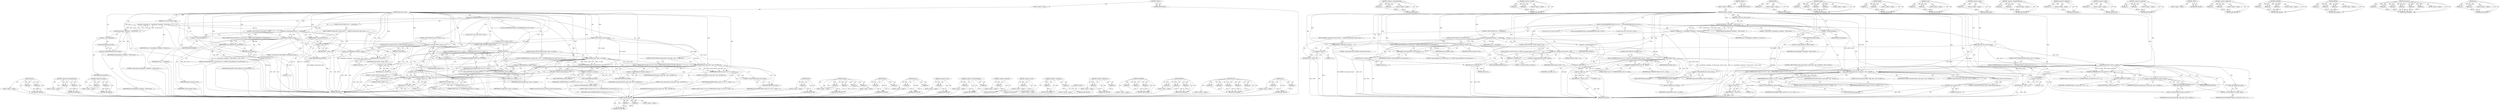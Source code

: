 digraph "stat" {
vulnerable_225 [label=<(METHOD,chmod)>];
vulnerable_226 [label=<(PARAM,p1)>];
vulnerable_227 [label=<(PARAM,p2)>];
vulnerable_228 [label=<(BLOCK,&lt;empty&gt;,&lt;empty&gt;)>];
vulnerable_229 [label=<(METHOD_RETURN,ANY)>];
vulnerable_176 [label=<(METHOD,&lt;operator&gt;.greaterEqualsThan)>];
vulnerable_177 [label=<(PARAM,p1)>];
vulnerable_178 [label=<(PARAM,p2)>];
vulnerable_179 [label=<(BLOCK,&lt;empty&gt;,&lt;empty&gt;)>];
vulnerable_180 [label=<(METHOD_RETURN,ANY)>];
vulnerable_201 [label=<(METHOD,&lt;operator&gt;.lessThan)>];
vulnerable_202 [label=<(PARAM,p1)>];
vulnerable_203 [label=<(PARAM,p2)>];
vulnerable_204 [label=<(BLOCK,&lt;empty&gt;,&lt;empty&gt;)>];
vulnerable_205 [label=<(METHOD_RETURN,ANY)>];
vulnerable_6 [label=<(METHOD,&lt;global&gt;)<SUB>1</SUB>>];
vulnerable_7 [label=<(BLOCK,&lt;empty&gt;,&lt;empty&gt;)<SUB>1</SUB>>];
vulnerable_8 [label=<(METHOD,setup_dev_console)<SUB>1</SUB>>];
vulnerable_9 [label=<(PARAM,const struct lxc_rootfs *rootfs)<SUB>1</SUB>>];
vulnerable_10 [label=<(PARAM,const struct lxc_console *console)<SUB>2</SUB>>];
vulnerable_11 [label=<(BLOCK,{
	char path[MAXPATHLEN];
	struct stat s;
	int ...,{
	char path[MAXPATHLEN];
	struct stat s;
	int ...)<SUB>3</SUB>>];
vulnerable_12 [label="<(LOCAL,char[MAXPATHLEN] path: char[MAXPATHLEN])<SUB>4</SUB>>"];
vulnerable_13 [label="<(LOCAL,struct stat s: stat)<SUB>5</SUB>>"];
vulnerable_14 [label="<(LOCAL,int ret: int)<SUB>6</SUB>>"];
vulnerable_15 [label=<(&lt;operator&gt;.assignment,ret = snprintf(path, sizeof(path), &quot;%s/dev/cons...)<SUB>8</SUB>>];
vulnerable_16 [label=<(IDENTIFIER,ret,ret = snprintf(path, sizeof(path), &quot;%s/dev/cons...)<SUB>8</SUB>>];
vulnerable_17 [label=<(snprintf,snprintf(path, sizeof(path), &quot;%s/dev/console&quot;, ...)<SUB>8</SUB>>];
vulnerable_18 [label=<(IDENTIFIER,path,snprintf(path, sizeof(path), &quot;%s/dev/console&quot;, ...)<SUB>8</SUB>>];
vulnerable_19 [label=<(&lt;operator&gt;.sizeOf,sizeof(path))<SUB>8</SUB>>];
vulnerable_20 [label=<(IDENTIFIER,path,sizeof(path))<SUB>8</SUB>>];
vulnerable_21 [label=<(LITERAL,&quot;%s/dev/console&quot;,snprintf(path, sizeof(path), &quot;%s/dev/console&quot;, ...)<SUB>8</SUB>>];
vulnerable_22 [label=<(&lt;operator&gt;.indirectFieldAccess,rootfs-&gt;mount)<SUB>8</SUB>>];
vulnerable_23 [label=<(IDENTIFIER,rootfs,snprintf(path, sizeof(path), &quot;%s/dev/console&quot;, ...)<SUB>8</SUB>>];
vulnerable_24 [label=<(FIELD_IDENTIFIER,mount,mount)<SUB>8</SUB>>];
vulnerable_25 [label=<(CONTROL_STRUCTURE,IF,if (ret &gt;= sizeof(path)))<SUB>9</SUB>>];
vulnerable_26 [label=<(&lt;operator&gt;.greaterEqualsThan,ret &gt;= sizeof(path))<SUB>9</SUB>>];
vulnerable_27 [label=<(IDENTIFIER,ret,ret &gt;= sizeof(path))<SUB>9</SUB>>];
vulnerable_28 [label=<(&lt;operator&gt;.sizeOf,sizeof(path))<SUB>9</SUB>>];
vulnerable_29 [label=<(IDENTIFIER,path,sizeof(path))<SUB>9</SUB>>];
vulnerable_30 [label=<(BLOCK,{
		ERROR(&quot;console path too long&quot;);
		return -1...,{
		ERROR(&quot;console path too long&quot;);
		return -1...)<SUB>9</SUB>>];
vulnerable_31 [label=<(ERROR,ERROR(&quot;console path too long&quot;))<SUB>10</SUB>>];
vulnerable_32 [label=<(LITERAL,&quot;console path too long&quot;,ERROR(&quot;console path too long&quot;))<SUB>10</SUB>>];
vulnerable_33 [label=<(RETURN,return -1;,return -1;)<SUB>11</SUB>>];
vulnerable_34 [label=<(&lt;operator&gt;.minus,-1)<SUB>11</SUB>>];
vulnerable_35 [label=<(LITERAL,1,-1)<SUB>11</SUB>>];
vulnerable_36 [label=<(CONTROL_STRUCTURE,IF,if (access(path, F_OK)))<SUB>14</SUB>>];
vulnerable_37 [label=<(access,access(path, F_OK))<SUB>14</SUB>>];
vulnerable_38 [label=<(IDENTIFIER,path,access(path, F_OK))<SUB>14</SUB>>];
vulnerable_39 [label=<(IDENTIFIER,F_OK,access(path, F_OK))<SUB>14</SUB>>];
vulnerable_40 [label=<(BLOCK,{
		WARN(&quot;rootfs specified but no console found...,{
		WARN(&quot;rootfs specified but no console found...)<SUB>14</SUB>>];
vulnerable_41 [label=<(WARN,WARN(&quot;rootfs specified but no console found at ...)<SUB>15</SUB>>];
vulnerable_42 [label=<(LITERAL,&quot;rootfs specified but no console found at '%s'&quot;,WARN(&quot;rootfs specified but no console found at ...)<SUB>15</SUB>>];
vulnerable_43 [label=<(IDENTIFIER,path,WARN(&quot;rootfs specified but no console found at ...)<SUB>15</SUB>>];
vulnerable_44 [label=<(RETURN,return 0;,return 0;)<SUB>16</SUB>>];
vulnerable_45 [label=<(LITERAL,0,return 0;)<SUB>16</SUB>>];
vulnerable_46 [label=<(CONTROL_STRUCTURE,IF,if (console-&gt;master &lt; 0))<SUB>19</SUB>>];
vulnerable_47 [label=<(&lt;operator&gt;.lessThan,console-&gt;master &lt; 0)<SUB>19</SUB>>];
vulnerable_48 [label=<(&lt;operator&gt;.indirectFieldAccess,console-&gt;master)<SUB>19</SUB>>];
vulnerable_49 [label=<(IDENTIFIER,console,console-&gt;master &lt; 0)<SUB>19</SUB>>];
vulnerable_50 [label=<(FIELD_IDENTIFIER,master,master)<SUB>19</SUB>>];
vulnerable_51 [label=<(LITERAL,0,console-&gt;master &lt; 0)<SUB>19</SUB>>];
vulnerable_52 [label=<(BLOCK,{
		INFO(&quot;no console&quot;);
		return 0;
	},{
		INFO(&quot;no console&quot;);
		return 0;
	})<SUB>19</SUB>>];
vulnerable_53 [label=<(INFO,INFO(&quot;no console&quot;))<SUB>20</SUB>>];
vulnerable_54 [label=<(LITERAL,&quot;no console&quot;,INFO(&quot;no console&quot;))<SUB>20</SUB>>];
vulnerable_55 [label=<(RETURN,return 0;,return 0;)<SUB>21</SUB>>];
vulnerable_56 [label=<(LITERAL,0,return 0;)<SUB>21</SUB>>];
vulnerable_57 [label=<(CONTROL_STRUCTURE,IF,if (stat(path, &amp;s)))<SUB>24</SUB>>];
vulnerable_58 [label=<(stat,stat(path, &amp;s))<SUB>24</SUB>>];
vulnerable_59 [label=<(IDENTIFIER,path,stat(path, &amp;s))<SUB>24</SUB>>];
vulnerable_60 [label=<(&lt;operator&gt;.addressOf,&amp;s)<SUB>24</SUB>>];
vulnerable_61 [label=<(IDENTIFIER,s,stat(path, &amp;s))<SUB>24</SUB>>];
vulnerable_62 [label=<(BLOCK,{
		SYSERROR(&quot;failed to stat '%s'&quot;, path);
		re...,{
		SYSERROR(&quot;failed to stat '%s'&quot;, path);
		re...)<SUB>24</SUB>>];
vulnerable_63 [label=<(SYSERROR,SYSERROR(&quot;failed to stat '%s'&quot;, path))<SUB>25</SUB>>];
vulnerable_64 [label=<(LITERAL,&quot;failed to stat '%s'&quot;,SYSERROR(&quot;failed to stat '%s'&quot;, path))<SUB>25</SUB>>];
vulnerable_65 [label=<(IDENTIFIER,path,SYSERROR(&quot;failed to stat '%s'&quot;, path))<SUB>25</SUB>>];
vulnerable_66 [label=<(RETURN,return -1;,return -1;)<SUB>26</SUB>>];
vulnerable_67 [label=<(&lt;operator&gt;.minus,-1)<SUB>26</SUB>>];
vulnerable_68 [label=<(LITERAL,1,-1)<SUB>26</SUB>>];
vulnerable_69 [label=<(CONTROL_STRUCTURE,IF,if (chmod(console-&gt;name, s.st_mode)))<SUB>29</SUB>>];
vulnerable_70 [label=<(chmod,chmod(console-&gt;name, s.st_mode))<SUB>29</SUB>>];
vulnerable_71 [label=<(&lt;operator&gt;.indirectFieldAccess,console-&gt;name)<SUB>29</SUB>>];
vulnerable_72 [label=<(IDENTIFIER,console,chmod(console-&gt;name, s.st_mode))<SUB>29</SUB>>];
vulnerable_73 [label=<(FIELD_IDENTIFIER,name,name)<SUB>29</SUB>>];
vulnerable_74 [label=<(&lt;operator&gt;.fieldAccess,s.st_mode)<SUB>29</SUB>>];
vulnerable_75 [label=<(IDENTIFIER,s,chmod(console-&gt;name, s.st_mode))<SUB>29</SUB>>];
vulnerable_76 [label=<(FIELD_IDENTIFIER,st_mode,st_mode)<SUB>29</SUB>>];
vulnerable_77 [label=<(BLOCK,{
		SYSERROR(&quot;failed to set mode '0%o' to '%s'&quot;...,{
		SYSERROR(&quot;failed to set mode '0%o' to '%s'&quot;...)<SUB>29</SUB>>];
vulnerable_78 [label=<(SYSERROR,SYSERROR(&quot;failed to set mode '0%o' to '%s'&quot;,
		...)<SUB>30</SUB>>];
vulnerable_79 [label=<(LITERAL,&quot;failed to set mode '0%o' to '%s'&quot;,SYSERROR(&quot;failed to set mode '0%o' to '%s'&quot;,
		...)<SUB>30</SUB>>];
vulnerable_80 [label=<(&lt;operator&gt;.fieldAccess,s.st_mode)<SUB>31</SUB>>];
vulnerable_81 [label=<(IDENTIFIER,s,SYSERROR(&quot;failed to set mode '0%o' to '%s'&quot;,
		...)<SUB>31</SUB>>];
vulnerable_82 [label=<(FIELD_IDENTIFIER,st_mode,st_mode)<SUB>31</SUB>>];
vulnerable_83 [label=<(&lt;operator&gt;.indirectFieldAccess,console-&gt;name)<SUB>31</SUB>>];
vulnerable_84 [label=<(IDENTIFIER,console,SYSERROR(&quot;failed to set mode '0%o' to '%s'&quot;,
		...)<SUB>31</SUB>>];
vulnerable_85 [label=<(FIELD_IDENTIFIER,name,name)<SUB>31</SUB>>];
vulnerable_86 [label=<(RETURN,return -1;,return -1;)<SUB>32</SUB>>];
vulnerable_87 [label=<(&lt;operator&gt;.minus,-1)<SUB>32</SUB>>];
vulnerable_88 [label=<(LITERAL,1,-1)<SUB>32</SUB>>];
vulnerable_89 [label=<(CONTROL_STRUCTURE,IF,if (mount(console-&gt;name, path, &quot;none&quot;, MS_BIND, 0)))<SUB>35</SUB>>];
vulnerable_90 [label=<(mount,mount(console-&gt;name, path, &quot;none&quot;, MS_BIND, 0))<SUB>35</SUB>>];
vulnerable_91 [label=<(&lt;operator&gt;.indirectFieldAccess,console-&gt;name)<SUB>35</SUB>>];
vulnerable_92 [label=<(IDENTIFIER,console,mount(console-&gt;name, path, &quot;none&quot;, MS_BIND, 0))<SUB>35</SUB>>];
vulnerable_93 [label=<(FIELD_IDENTIFIER,name,name)<SUB>35</SUB>>];
vulnerable_94 [label=<(IDENTIFIER,path,mount(console-&gt;name, path, &quot;none&quot;, MS_BIND, 0))<SUB>35</SUB>>];
vulnerable_95 [label=<(LITERAL,&quot;none&quot;,mount(console-&gt;name, path, &quot;none&quot;, MS_BIND, 0))<SUB>35</SUB>>];
vulnerable_96 [label=<(IDENTIFIER,MS_BIND,mount(console-&gt;name, path, &quot;none&quot;, MS_BIND, 0))<SUB>35</SUB>>];
vulnerable_97 [label=<(LITERAL,0,mount(console-&gt;name, path, &quot;none&quot;, MS_BIND, 0))<SUB>35</SUB>>];
vulnerable_98 [label=<(BLOCK,{
 		ERROR(&quot;failed to mount '%s' on '%s'&quot;, cons...,{
 		ERROR(&quot;failed to mount '%s' on '%s'&quot;, cons...)<SUB>35</SUB>>];
vulnerable_99 [label=<(ERROR,ERROR(&quot;failed to mount '%s' on '%s'&quot;, console-&gt;...)<SUB>36</SUB>>];
vulnerable_100 [label=<(LITERAL,&quot;failed to mount '%s' on '%s'&quot;,ERROR(&quot;failed to mount '%s' on '%s'&quot;, console-&gt;...)<SUB>36</SUB>>];
vulnerable_101 [label=<(&lt;operator&gt;.indirectFieldAccess,console-&gt;name)<SUB>36</SUB>>];
vulnerable_102 [label=<(IDENTIFIER,console,ERROR(&quot;failed to mount '%s' on '%s'&quot;, console-&gt;...)<SUB>36</SUB>>];
vulnerable_103 [label=<(FIELD_IDENTIFIER,name,name)<SUB>36</SUB>>];
vulnerable_104 [label=<(IDENTIFIER,path,ERROR(&quot;failed to mount '%s' on '%s'&quot;, console-&gt;...)<SUB>36</SUB>>];
vulnerable_105 [label=<(RETURN,return -1;,return -1;)<SUB>37</SUB>>];
vulnerable_106 [label=<(&lt;operator&gt;.minus,-1)<SUB>37</SUB>>];
vulnerable_107 [label=<(LITERAL,1,-1)<SUB>37</SUB>>];
vulnerable_108 [label=<(INFO,INFO(&quot;console has been setup&quot;))<SUB>40</SUB>>];
vulnerable_109 [label=<(LITERAL,&quot;console has been setup&quot;,INFO(&quot;console has been setup&quot;))<SUB>40</SUB>>];
vulnerable_110 [label=<(RETURN,return 0;,return 0;)<SUB>41</SUB>>];
vulnerable_111 [label=<(LITERAL,0,return 0;)<SUB>41</SUB>>];
vulnerable_112 [label=<(METHOD_RETURN,int)<SUB>1</SUB>>];
vulnerable_114 [label=<(METHOD_RETURN,ANY)<SUB>1</SUB>>];
vulnerable_206 [label=<(METHOD,INFO)>];
vulnerable_207 [label=<(PARAM,p1)>];
vulnerable_208 [label=<(BLOCK,&lt;empty&gt;,&lt;empty&gt;)>];
vulnerable_209 [label=<(METHOD_RETURN,ANY)>];
vulnerable_160 [label=<(METHOD,snprintf)>];
vulnerable_161 [label=<(PARAM,p1)>];
vulnerable_162 [label=<(PARAM,p2)>];
vulnerable_163 [label=<(PARAM,p3)>];
vulnerable_164 [label=<(PARAM,p4)>];
vulnerable_165 [label=<(BLOCK,&lt;empty&gt;,&lt;empty&gt;)>];
vulnerable_166 [label=<(METHOD_RETURN,ANY)>];
vulnerable_196 [label=<(METHOD,WARN)>];
vulnerable_197 [label=<(PARAM,p1)>];
vulnerable_198 [label=<(PARAM,p2)>];
vulnerable_199 [label=<(BLOCK,&lt;empty&gt;,&lt;empty&gt;)>];
vulnerable_200 [label=<(METHOD_RETURN,ANY)>];
vulnerable_191 [label=<(METHOD,access)>];
vulnerable_192 [label=<(PARAM,p1)>];
vulnerable_193 [label=<(PARAM,p2)>];
vulnerable_194 [label=<(BLOCK,&lt;empty&gt;,&lt;empty&gt;)>];
vulnerable_195 [label=<(METHOD_RETURN,ANY)>];
vulnerable_187 [label=<(METHOD,&lt;operator&gt;.minus)>];
vulnerable_188 [label=<(PARAM,p1)>];
vulnerable_189 [label=<(BLOCK,&lt;empty&gt;,&lt;empty&gt;)>];
vulnerable_190 [label=<(METHOD_RETURN,ANY)>];
vulnerable_171 [label=<(METHOD,&lt;operator&gt;.indirectFieldAccess)>];
vulnerable_172 [label=<(PARAM,p1)>];
vulnerable_173 [label=<(PARAM,p2)>];
vulnerable_174 [label=<(BLOCK,&lt;empty&gt;,&lt;empty&gt;)>];
vulnerable_175 [label=<(METHOD_RETURN,ANY)>];
vulnerable_215 [label=<(METHOD,&lt;operator&gt;.addressOf)>];
vulnerable_216 [label=<(PARAM,p1)>];
vulnerable_217 [label=<(BLOCK,&lt;empty&gt;,&lt;empty&gt;)>];
vulnerable_218 [label=<(METHOD_RETURN,ANY)>];
vulnerable_167 [label=<(METHOD,&lt;operator&gt;.sizeOf)>];
vulnerable_168 [label=<(PARAM,p1)>];
vulnerable_169 [label=<(BLOCK,&lt;empty&gt;,&lt;empty&gt;)>];
vulnerable_170 [label=<(METHOD_RETURN,ANY)>];
vulnerable_155 [label=<(METHOD,&lt;operator&gt;.assignment)>];
vulnerable_156 [label=<(PARAM,p1)>];
vulnerable_157 [label=<(PARAM,p2)>];
vulnerable_158 [label=<(BLOCK,&lt;empty&gt;,&lt;empty&gt;)>];
vulnerable_159 [label=<(METHOD_RETURN,ANY)>];
vulnerable_149 [label=<(METHOD,&lt;global&gt;)<SUB>1</SUB>>];
vulnerable_150 [label=<(BLOCK,&lt;empty&gt;,&lt;empty&gt;)>];
vulnerable_151 [label=<(METHOD_RETURN,ANY)>];
vulnerable_230 [label=<(METHOD,&lt;operator&gt;.fieldAccess)>];
vulnerable_231 [label=<(PARAM,p1)>];
vulnerable_232 [label=<(PARAM,p2)>];
vulnerable_233 [label=<(BLOCK,&lt;empty&gt;,&lt;empty&gt;)>];
vulnerable_234 [label=<(METHOD_RETURN,ANY)>];
vulnerable_219 [label=<(METHOD,SYSERROR)>];
vulnerable_220 [label=<(PARAM,p1)>];
vulnerable_221 [label=<(PARAM,p2)>];
vulnerable_222 [label=<(PARAM,p3)>];
vulnerable_223 [label=<(BLOCK,&lt;empty&gt;,&lt;empty&gt;)>];
vulnerable_224 [label=<(METHOD_RETURN,ANY)>];
vulnerable_181 [label=<(METHOD,ERROR)>];
vulnerable_182 [label=<(PARAM,p1)>];
vulnerable_183 [label=<(PARAM,p2)>];
vulnerable_184 [label=<(PARAM,p3)>];
vulnerable_185 [label=<(BLOCK,&lt;empty&gt;,&lt;empty&gt;)>];
vulnerable_186 [label=<(METHOD_RETURN,ANY)>];
vulnerable_235 [label=<(METHOD,mount)>];
vulnerable_236 [label=<(PARAM,p1)>];
vulnerable_237 [label=<(PARAM,p2)>];
vulnerable_238 [label=<(PARAM,p3)>];
vulnerable_239 [label=<(PARAM,p4)>];
vulnerable_240 [label=<(PARAM,p5)>];
vulnerable_241 [label=<(BLOCK,&lt;empty&gt;,&lt;empty&gt;)>];
vulnerable_242 [label=<(METHOD_RETURN,ANY)>];
vulnerable_210 [label=<(METHOD,stat)>];
vulnerable_211 [label=<(PARAM,p1)>];
vulnerable_212 [label=<(PARAM,p2)>];
vulnerable_213 [label=<(BLOCK,&lt;empty&gt;,&lt;empty&gt;)>];
vulnerable_214 [label=<(METHOD_RETURN,ANY)>];
fixed_228 [label=<(METHOD,chmod)>];
fixed_229 [label=<(PARAM,p1)>];
fixed_230 [label=<(PARAM,p2)>];
fixed_231 [label=<(BLOCK,&lt;empty&gt;,&lt;empty&gt;)>];
fixed_232 [label=<(METHOD_RETURN,ANY)>];
fixed_179 [label=<(METHOD,&lt;operator&gt;.greaterEqualsThan)>];
fixed_180 [label=<(PARAM,p1)>];
fixed_181 [label=<(PARAM,p2)>];
fixed_182 [label=<(BLOCK,&lt;empty&gt;,&lt;empty&gt;)>];
fixed_183 [label=<(METHOD_RETURN,ANY)>];
fixed_204 [label=<(METHOD,&lt;operator&gt;.lessThan)>];
fixed_205 [label=<(PARAM,p1)>];
fixed_206 [label=<(PARAM,p2)>];
fixed_207 [label=<(BLOCK,&lt;empty&gt;,&lt;empty&gt;)>];
fixed_208 [label=<(METHOD_RETURN,ANY)>];
fixed_6 [label=<(METHOD,&lt;global&gt;)<SUB>1</SUB>>];
fixed_7 [label=<(BLOCK,&lt;empty&gt;,&lt;empty&gt;)<SUB>1</SUB>>];
fixed_8 [label=<(METHOD,setup_dev_console)<SUB>1</SUB>>];
fixed_9 [label=<(PARAM,const struct lxc_rootfs *rootfs)<SUB>1</SUB>>];
fixed_10 [label=<(PARAM,const struct lxc_console *console)<SUB>2</SUB>>];
fixed_11 [label=<(BLOCK,{
	char path[MAXPATHLEN];
	struct stat s;
	int ...,{
	char path[MAXPATHLEN];
	struct stat s;
	int ...)<SUB>3</SUB>>];
fixed_12 [label="<(LOCAL,char[MAXPATHLEN] path: char[MAXPATHLEN])<SUB>4</SUB>>"];
fixed_13 [label="<(LOCAL,struct stat s: stat)<SUB>5</SUB>>"];
fixed_14 [label="<(LOCAL,int ret: int)<SUB>6</SUB>>"];
fixed_15 [label=<(&lt;operator&gt;.assignment,ret = snprintf(path, sizeof(path), &quot;%s/dev/cons...)<SUB>8</SUB>>];
fixed_16 [label=<(IDENTIFIER,ret,ret = snprintf(path, sizeof(path), &quot;%s/dev/cons...)<SUB>8</SUB>>];
fixed_17 [label=<(snprintf,snprintf(path, sizeof(path), &quot;%s/dev/console&quot;, ...)<SUB>8</SUB>>];
fixed_18 [label=<(IDENTIFIER,path,snprintf(path, sizeof(path), &quot;%s/dev/console&quot;, ...)<SUB>8</SUB>>];
fixed_19 [label=<(&lt;operator&gt;.sizeOf,sizeof(path))<SUB>8</SUB>>];
fixed_20 [label=<(IDENTIFIER,path,sizeof(path))<SUB>8</SUB>>];
fixed_21 [label=<(LITERAL,&quot;%s/dev/console&quot;,snprintf(path, sizeof(path), &quot;%s/dev/console&quot;, ...)<SUB>8</SUB>>];
fixed_22 [label=<(&lt;operator&gt;.indirectFieldAccess,rootfs-&gt;mount)<SUB>8</SUB>>];
fixed_23 [label=<(IDENTIFIER,rootfs,snprintf(path, sizeof(path), &quot;%s/dev/console&quot;, ...)<SUB>8</SUB>>];
fixed_24 [label=<(FIELD_IDENTIFIER,mount,mount)<SUB>8</SUB>>];
fixed_25 [label=<(CONTROL_STRUCTURE,IF,if (ret &gt;= sizeof(path)))<SUB>9</SUB>>];
fixed_26 [label=<(&lt;operator&gt;.greaterEqualsThan,ret &gt;= sizeof(path))<SUB>9</SUB>>];
fixed_27 [label=<(IDENTIFIER,ret,ret &gt;= sizeof(path))<SUB>9</SUB>>];
fixed_28 [label=<(&lt;operator&gt;.sizeOf,sizeof(path))<SUB>9</SUB>>];
fixed_29 [label=<(IDENTIFIER,path,sizeof(path))<SUB>9</SUB>>];
fixed_30 [label=<(BLOCK,{
		ERROR(&quot;console path too long&quot;);
		return -1...,{
		ERROR(&quot;console path too long&quot;);
		return -1...)<SUB>9</SUB>>];
fixed_31 [label=<(ERROR,ERROR(&quot;console path too long&quot;))<SUB>10</SUB>>];
fixed_32 [label=<(LITERAL,&quot;console path too long&quot;,ERROR(&quot;console path too long&quot;))<SUB>10</SUB>>];
fixed_33 [label=<(RETURN,return -1;,return -1;)<SUB>11</SUB>>];
fixed_34 [label=<(&lt;operator&gt;.minus,-1)<SUB>11</SUB>>];
fixed_35 [label=<(LITERAL,1,-1)<SUB>11</SUB>>];
fixed_36 [label=<(CONTROL_STRUCTURE,IF,if (access(path, F_OK)))<SUB>14</SUB>>];
fixed_37 [label=<(access,access(path, F_OK))<SUB>14</SUB>>];
fixed_38 [label=<(IDENTIFIER,path,access(path, F_OK))<SUB>14</SUB>>];
fixed_39 [label=<(IDENTIFIER,F_OK,access(path, F_OK))<SUB>14</SUB>>];
fixed_40 [label=<(BLOCK,{
		WARN(&quot;rootfs specified but no console found...,{
		WARN(&quot;rootfs specified but no console found...)<SUB>14</SUB>>];
fixed_41 [label=<(WARN,WARN(&quot;rootfs specified but no console found at ...)<SUB>15</SUB>>];
fixed_42 [label=<(LITERAL,&quot;rootfs specified but no console found at '%s'&quot;,WARN(&quot;rootfs specified but no console found at ...)<SUB>15</SUB>>];
fixed_43 [label=<(IDENTIFIER,path,WARN(&quot;rootfs specified but no console found at ...)<SUB>15</SUB>>];
fixed_44 [label=<(RETURN,return 0;,return 0;)<SUB>16</SUB>>];
fixed_45 [label=<(LITERAL,0,return 0;)<SUB>16</SUB>>];
fixed_46 [label=<(CONTROL_STRUCTURE,IF,if (console-&gt;master &lt; 0))<SUB>19</SUB>>];
fixed_47 [label=<(&lt;operator&gt;.lessThan,console-&gt;master &lt; 0)<SUB>19</SUB>>];
fixed_48 [label=<(&lt;operator&gt;.indirectFieldAccess,console-&gt;master)<SUB>19</SUB>>];
fixed_49 [label=<(IDENTIFIER,console,console-&gt;master &lt; 0)<SUB>19</SUB>>];
fixed_50 [label=<(FIELD_IDENTIFIER,master,master)<SUB>19</SUB>>];
fixed_51 [label=<(LITERAL,0,console-&gt;master &lt; 0)<SUB>19</SUB>>];
fixed_52 [label=<(BLOCK,{
		INFO(&quot;no console&quot;);
		return 0;
	},{
		INFO(&quot;no console&quot;);
		return 0;
	})<SUB>19</SUB>>];
fixed_53 [label=<(INFO,INFO(&quot;no console&quot;))<SUB>20</SUB>>];
fixed_54 [label=<(LITERAL,&quot;no console&quot;,INFO(&quot;no console&quot;))<SUB>20</SUB>>];
fixed_55 [label=<(RETURN,return 0;,return 0;)<SUB>21</SUB>>];
fixed_56 [label=<(LITERAL,0,return 0;)<SUB>21</SUB>>];
fixed_57 [label=<(CONTROL_STRUCTURE,IF,if (stat(path, &amp;s)))<SUB>24</SUB>>];
fixed_58 [label=<(stat,stat(path, &amp;s))<SUB>24</SUB>>];
fixed_59 [label=<(IDENTIFIER,path,stat(path, &amp;s))<SUB>24</SUB>>];
fixed_60 [label=<(&lt;operator&gt;.addressOf,&amp;s)<SUB>24</SUB>>];
fixed_61 [label=<(IDENTIFIER,s,stat(path, &amp;s))<SUB>24</SUB>>];
fixed_62 [label=<(BLOCK,{
		SYSERROR(&quot;failed to stat '%s'&quot;, path);
		re...,{
		SYSERROR(&quot;failed to stat '%s'&quot;, path);
		re...)<SUB>24</SUB>>];
fixed_63 [label=<(SYSERROR,SYSERROR(&quot;failed to stat '%s'&quot;, path))<SUB>25</SUB>>];
fixed_64 [label=<(LITERAL,&quot;failed to stat '%s'&quot;,SYSERROR(&quot;failed to stat '%s'&quot;, path))<SUB>25</SUB>>];
fixed_65 [label=<(IDENTIFIER,path,SYSERROR(&quot;failed to stat '%s'&quot;, path))<SUB>25</SUB>>];
fixed_66 [label=<(RETURN,return -1;,return -1;)<SUB>26</SUB>>];
fixed_67 [label=<(&lt;operator&gt;.minus,-1)<SUB>26</SUB>>];
fixed_68 [label=<(LITERAL,1,-1)<SUB>26</SUB>>];
fixed_69 [label=<(CONTROL_STRUCTURE,IF,if (chmod(console-&gt;name, s.st_mode)))<SUB>29</SUB>>];
fixed_70 [label=<(chmod,chmod(console-&gt;name, s.st_mode))<SUB>29</SUB>>];
fixed_71 [label=<(&lt;operator&gt;.indirectFieldAccess,console-&gt;name)<SUB>29</SUB>>];
fixed_72 [label=<(IDENTIFIER,console,chmod(console-&gt;name, s.st_mode))<SUB>29</SUB>>];
fixed_73 [label=<(FIELD_IDENTIFIER,name,name)<SUB>29</SUB>>];
fixed_74 [label=<(&lt;operator&gt;.fieldAccess,s.st_mode)<SUB>29</SUB>>];
fixed_75 [label=<(IDENTIFIER,s,chmod(console-&gt;name, s.st_mode))<SUB>29</SUB>>];
fixed_76 [label=<(FIELD_IDENTIFIER,st_mode,st_mode)<SUB>29</SUB>>];
fixed_77 [label=<(BLOCK,{
		SYSERROR(&quot;failed to set mode '0%o' to '%s'&quot;...,{
		SYSERROR(&quot;failed to set mode '0%o' to '%s'&quot;...)<SUB>29</SUB>>];
fixed_78 [label=<(SYSERROR,SYSERROR(&quot;failed to set mode '0%o' to '%s'&quot;,
		...)<SUB>30</SUB>>];
fixed_79 [label=<(LITERAL,&quot;failed to set mode '0%o' to '%s'&quot;,SYSERROR(&quot;failed to set mode '0%o' to '%s'&quot;,
		...)<SUB>30</SUB>>];
fixed_80 [label=<(&lt;operator&gt;.fieldAccess,s.st_mode)<SUB>31</SUB>>];
fixed_81 [label=<(IDENTIFIER,s,SYSERROR(&quot;failed to set mode '0%o' to '%s'&quot;,
		...)<SUB>31</SUB>>];
fixed_82 [label=<(FIELD_IDENTIFIER,st_mode,st_mode)<SUB>31</SUB>>];
fixed_83 [label=<(&lt;operator&gt;.indirectFieldAccess,console-&gt;name)<SUB>31</SUB>>];
fixed_84 [label=<(IDENTIFIER,console,SYSERROR(&quot;failed to set mode '0%o' to '%s'&quot;,
		...)<SUB>31</SUB>>];
fixed_85 [label=<(FIELD_IDENTIFIER,name,name)<SUB>31</SUB>>];
fixed_86 [label=<(RETURN,return -1;,return -1;)<SUB>32</SUB>>];
fixed_87 [label=<(&lt;operator&gt;.minus,-1)<SUB>32</SUB>>];
fixed_88 [label=<(LITERAL,1,-1)<SUB>32</SUB>>];
fixed_89 [label=<(CONTROL_STRUCTURE,IF,if (safe_mount(console-&gt;name, path, &quot;none&quot;, MS_BIND, 0, rootfs-&gt;mount)))<SUB>35</SUB>>];
fixed_90 [label=<(safe_mount,safe_mount(console-&gt;name, path, &quot;none&quot;, MS_BIND...)<SUB>35</SUB>>];
fixed_91 [label=<(&lt;operator&gt;.indirectFieldAccess,console-&gt;name)<SUB>35</SUB>>];
fixed_92 [label=<(IDENTIFIER,console,safe_mount(console-&gt;name, path, &quot;none&quot;, MS_BIND...)<SUB>35</SUB>>];
fixed_93 [label=<(FIELD_IDENTIFIER,name,name)<SUB>35</SUB>>];
fixed_94 [label=<(IDENTIFIER,path,safe_mount(console-&gt;name, path, &quot;none&quot;, MS_BIND...)<SUB>35</SUB>>];
fixed_95 [label=<(LITERAL,&quot;none&quot;,safe_mount(console-&gt;name, path, &quot;none&quot;, MS_BIND...)<SUB>35</SUB>>];
fixed_96 [label=<(IDENTIFIER,MS_BIND,safe_mount(console-&gt;name, path, &quot;none&quot;, MS_BIND...)<SUB>35</SUB>>];
fixed_97 [label=<(LITERAL,0,safe_mount(console-&gt;name, path, &quot;none&quot;, MS_BIND...)<SUB>35</SUB>>];
fixed_98 [label=<(&lt;operator&gt;.indirectFieldAccess,rootfs-&gt;mount)<SUB>35</SUB>>];
fixed_99 [label=<(IDENTIFIER,rootfs,safe_mount(console-&gt;name, path, &quot;none&quot;, MS_BIND...)<SUB>35</SUB>>];
fixed_100 [label=<(FIELD_IDENTIFIER,mount,mount)<SUB>35</SUB>>];
fixed_101 [label=<(BLOCK,{
 		ERROR(&quot;failed to mount '%s' on '%s'&quot;, cons...,{
 		ERROR(&quot;failed to mount '%s' on '%s'&quot;, cons...)<SUB>35</SUB>>];
fixed_102 [label=<(ERROR,ERROR(&quot;failed to mount '%s' on '%s'&quot;, console-&gt;...)<SUB>36</SUB>>];
fixed_103 [label=<(LITERAL,&quot;failed to mount '%s' on '%s'&quot;,ERROR(&quot;failed to mount '%s' on '%s'&quot;, console-&gt;...)<SUB>36</SUB>>];
fixed_104 [label=<(&lt;operator&gt;.indirectFieldAccess,console-&gt;name)<SUB>36</SUB>>];
fixed_105 [label=<(IDENTIFIER,console,ERROR(&quot;failed to mount '%s' on '%s'&quot;, console-&gt;...)<SUB>36</SUB>>];
fixed_106 [label=<(FIELD_IDENTIFIER,name,name)<SUB>36</SUB>>];
fixed_107 [label=<(IDENTIFIER,path,ERROR(&quot;failed to mount '%s' on '%s'&quot;, console-&gt;...)<SUB>36</SUB>>];
fixed_108 [label=<(RETURN,return -1;,return -1;)<SUB>37</SUB>>];
fixed_109 [label=<(&lt;operator&gt;.minus,-1)<SUB>37</SUB>>];
fixed_110 [label=<(LITERAL,1,-1)<SUB>37</SUB>>];
fixed_111 [label=<(INFO,INFO(&quot;console has been setup&quot;))<SUB>40</SUB>>];
fixed_112 [label=<(LITERAL,&quot;console has been setup&quot;,INFO(&quot;console has been setup&quot;))<SUB>40</SUB>>];
fixed_113 [label=<(RETURN,return 0;,return 0;)<SUB>41</SUB>>];
fixed_114 [label=<(LITERAL,0,return 0;)<SUB>41</SUB>>];
fixed_115 [label=<(METHOD_RETURN,int)<SUB>1</SUB>>];
fixed_117 [label=<(METHOD_RETURN,ANY)<SUB>1</SUB>>];
fixed_209 [label=<(METHOD,INFO)>];
fixed_210 [label=<(PARAM,p1)>];
fixed_211 [label=<(BLOCK,&lt;empty&gt;,&lt;empty&gt;)>];
fixed_212 [label=<(METHOD_RETURN,ANY)>];
fixed_163 [label=<(METHOD,snprintf)>];
fixed_164 [label=<(PARAM,p1)>];
fixed_165 [label=<(PARAM,p2)>];
fixed_166 [label=<(PARAM,p3)>];
fixed_167 [label=<(PARAM,p4)>];
fixed_168 [label=<(BLOCK,&lt;empty&gt;,&lt;empty&gt;)>];
fixed_169 [label=<(METHOD_RETURN,ANY)>];
fixed_199 [label=<(METHOD,WARN)>];
fixed_200 [label=<(PARAM,p1)>];
fixed_201 [label=<(PARAM,p2)>];
fixed_202 [label=<(BLOCK,&lt;empty&gt;,&lt;empty&gt;)>];
fixed_203 [label=<(METHOD_RETURN,ANY)>];
fixed_194 [label=<(METHOD,access)>];
fixed_195 [label=<(PARAM,p1)>];
fixed_196 [label=<(PARAM,p2)>];
fixed_197 [label=<(BLOCK,&lt;empty&gt;,&lt;empty&gt;)>];
fixed_198 [label=<(METHOD_RETURN,ANY)>];
fixed_190 [label=<(METHOD,&lt;operator&gt;.minus)>];
fixed_191 [label=<(PARAM,p1)>];
fixed_192 [label=<(BLOCK,&lt;empty&gt;,&lt;empty&gt;)>];
fixed_193 [label=<(METHOD_RETURN,ANY)>];
fixed_174 [label=<(METHOD,&lt;operator&gt;.indirectFieldAccess)>];
fixed_175 [label=<(PARAM,p1)>];
fixed_176 [label=<(PARAM,p2)>];
fixed_177 [label=<(BLOCK,&lt;empty&gt;,&lt;empty&gt;)>];
fixed_178 [label=<(METHOD_RETURN,ANY)>];
fixed_218 [label=<(METHOD,&lt;operator&gt;.addressOf)>];
fixed_219 [label=<(PARAM,p1)>];
fixed_220 [label=<(BLOCK,&lt;empty&gt;,&lt;empty&gt;)>];
fixed_221 [label=<(METHOD_RETURN,ANY)>];
fixed_170 [label=<(METHOD,&lt;operator&gt;.sizeOf)>];
fixed_171 [label=<(PARAM,p1)>];
fixed_172 [label=<(BLOCK,&lt;empty&gt;,&lt;empty&gt;)>];
fixed_173 [label=<(METHOD_RETURN,ANY)>];
fixed_158 [label=<(METHOD,&lt;operator&gt;.assignment)>];
fixed_159 [label=<(PARAM,p1)>];
fixed_160 [label=<(PARAM,p2)>];
fixed_161 [label=<(BLOCK,&lt;empty&gt;,&lt;empty&gt;)>];
fixed_162 [label=<(METHOD_RETURN,ANY)>];
fixed_152 [label=<(METHOD,&lt;global&gt;)<SUB>1</SUB>>];
fixed_153 [label=<(BLOCK,&lt;empty&gt;,&lt;empty&gt;)>];
fixed_154 [label=<(METHOD_RETURN,ANY)>];
fixed_233 [label=<(METHOD,&lt;operator&gt;.fieldAccess)>];
fixed_234 [label=<(PARAM,p1)>];
fixed_235 [label=<(PARAM,p2)>];
fixed_236 [label=<(BLOCK,&lt;empty&gt;,&lt;empty&gt;)>];
fixed_237 [label=<(METHOD_RETURN,ANY)>];
fixed_222 [label=<(METHOD,SYSERROR)>];
fixed_223 [label=<(PARAM,p1)>];
fixed_224 [label=<(PARAM,p2)>];
fixed_225 [label=<(PARAM,p3)>];
fixed_226 [label=<(BLOCK,&lt;empty&gt;,&lt;empty&gt;)>];
fixed_227 [label=<(METHOD_RETURN,ANY)>];
fixed_184 [label=<(METHOD,ERROR)>];
fixed_185 [label=<(PARAM,p1)>];
fixed_186 [label=<(PARAM,p2)>];
fixed_187 [label=<(PARAM,p3)>];
fixed_188 [label=<(BLOCK,&lt;empty&gt;,&lt;empty&gt;)>];
fixed_189 [label=<(METHOD_RETURN,ANY)>];
fixed_238 [label=<(METHOD,safe_mount)>];
fixed_239 [label=<(PARAM,p1)>];
fixed_240 [label=<(PARAM,p2)>];
fixed_241 [label=<(PARAM,p3)>];
fixed_242 [label=<(PARAM,p4)>];
fixed_243 [label=<(PARAM,p5)>];
fixed_244 [label=<(PARAM,p6)>];
fixed_245 [label=<(BLOCK,&lt;empty&gt;,&lt;empty&gt;)>];
fixed_246 [label=<(METHOD_RETURN,ANY)>];
fixed_213 [label=<(METHOD,stat)>];
fixed_214 [label=<(PARAM,p1)>];
fixed_215 [label=<(PARAM,p2)>];
fixed_216 [label=<(BLOCK,&lt;empty&gt;,&lt;empty&gt;)>];
fixed_217 [label=<(METHOD_RETURN,ANY)>];
vulnerable_225 -> vulnerable_226  [key=0, label="AST: "];
vulnerable_225 -> vulnerable_226  [key=1, label="DDG: "];
vulnerable_225 -> vulnerable_228  [key=0, label="AST: "];
vulnerable_225 -> vulnerable_227  [key=0, label="AST: "];
vulnerable_225 -> vulnerable_227  [key=1, label="DDG: "];
vulnerable_225 -> vulnerable_229  [key=0, label="AST: "];
vulnerable_225 -> vulnerable_229  [key=1, label="CFG: "];
vulnerable_226 -> vulnerable_229  [key=0, label="DDG: p1"];
vulnerable_227 -> vulnerable_229  [key=0, label="DDG: p2"];
vulnerable_228 -> fixed_228  [key=0];
vulnerable_229 -> fixed_228  [key=0];
vulnerable_176 -> vulnerable_177  [key=0, label="AST: "];
vulnerable_176 -> vulnerable_177  [key=1, label="DDG: "];
vulnerable_176 -> vulnerable_179  [key=0, label="AST: "];
vulnerable_176 -> vulnerable_178  [key=0, label="AST: "];
vulnerable_176 -> vulnerable_178  [key=1, label="DDG: "];
vulnerable_176 -> vulnerable_180  [key=0, label="AST: "];
vulnerable_176 -> vulnerable_180  [key=1, label="CFG: "];
vulnerable_177 -> vulnerable_180  [key=0, label="DDG: p1"];
vulnerable_178 -> vulnerable_180  [key=0, label="DDG: p2"];
vulnerable_179 -> fixed_228  [key=0];
vulnerable_180 -> fixed_228  [key=0];
vulnerable_201 -> vulnerable_202  [key=0, label="AST: "];
vulnerable_201 -> vulnerable_202  [key=1, label="DDG: "];
vulnerable_201 -> vulnerable_204  [key=0, label="AST: "];
vulnerable_201 -> vulnerable_203  [key=0, label="AST: "];
vulnerable_201 -> vulnerable_203  [key=1, label="DDG: "];
vulnerable_201 -> vulnerable_205  [key=0, label="AST: "];
vulnerable_201 -> vulnerable_205  [key=1, label="CFG: "];
vulnerable_202 -> vulnerable_205  [key=0, label="DDG: p1"];
vulnerable_203 -> vulnerable_205  [key=0, label="DDG: p2"];
vulnerable_204 -> fixed_228  [key=0];
vulnerable_205 -> fixed_228  [key=0];
vulnerable_6 -> vulnerable_7  [key=0, label="AST: "];
vulnerable_6 -> vulnerable_114  [key=0, label="AST: "];
vulnerable_6 -> vulnerable_114  [key=1, label="CFG: "];
vulnerable_7 -> vulnerable_8  [key=0, label="AST: "];
vulnerable_8 -> vulnerable_9  [key=0, label="AST: "];
vulnerable_8 -> vulnerable_9  [key=1, label="DDG: "];
vulnerable_8 -> vulnerable_10  [key=0, label="AST: "];
vulnerable_8 -> vulnerable_10  [key=1, label="DDG: "];
vulnerable_8 -> vulnerable_11  [key=0, label="AST: "];
vulnerable_8 -> vulnerable_112  [key=0, label="AST: "];
vulnerable_8 -> vulnerable_19  [key=0, label="CFG: "];
vulnerable_8 -> vulnerable_110  [key=0, label="DDG: "];
vulnerable_8 -> vulnerable_108  [key=0, label="DDG: "];
vulnerable_8 -> vulnerable_111  [key=0, label="DDG: "];
vulnerable_8 -> vulnerable_17  [key=0, label="DDG: "];
vulnerable_8 -> vulnerable_26  [key=0, label="DDG: "];
vulnerable_8 -> vulnerable_37  [key=0, label="DDG: "];
vulnerable_8 -> vulnerable_44  [key=0, label="DDG: "];
vulnerable_8 -> vulnerable_47  [key=0, label="DDG: "];
vulnerable_8 -> vulnerable_55  [key=0, label="DDG: "];
vulnerable_8 -> vulnerable_58  [key=0, label="DDG: "];
vulnerable_8 -> vulnerable_70  [key=0, label="DDG: "];
vulnerable_8 -> vulnerable_90  [key=0, label="DDG: "];
vulnerable_8 -> vulnerable_31  [key=0, label="DDG: "];
vulnerable_8 -> vulnerable_41  [key=0, label="DDG: "];
vulnerable_8 -> vulnerable_45  [key=0, label="DDG: "];
vulnerable_8 -> vulnerable_53  [key=0, label="DDG: "];
vulnerable_8 -> vulnerable_56  [key=0, label="DDG: "];
vulnerable_8 -> vulnerable_63  [key=0, label="DDG: "];
vulnerable_8 -> vulnerable_78  [key=0, label="DDG: "];
vulnerable_8 -> vulnerable_99  [key=0, label="DDG: "];
vulnerable_8 -> vulnerable_34  [key=0, label="DDG: "];
vulnerable_8 -> vulnerable_67  [key=0, label="DDG: "];
vulnerable_8 -> vulnerable_87  [key=0, label="DDG: "];
vulnerable_8 -> vulnerable_106  [key=0, label="DDG: "];
vulnerable_9 -> vulnerable_112  [key=0, label="DDG: rootfs"];
vulnerable_9 -> vulnerable_17  [key=0, label="DDG: rootfs"];
vulnerable_10 -> vulnerable_112  [key=0, label="DDG: console"];
vulnerable_10 -> vulnerable_47  [key=0, label="DDG: console"];
vulnerable_10 -> vulnerable_70  [key=0, label="DDG: console"];
vulnerable_10 -> vulnerable_90  [key=0, label="DDG: console"];
vulnerable_10 -> vulnerable_78  [key=0, label="DDG: console"];
vulnerable_10 -> vulnerable_99  [key=0, label="DDG: console"];
vulnerable_11 -> vulnerable_12  [key=0, label="AST: "];
vulnerable_11 -> vulnerable_13  [key=0, label="AST: "];
vulnerable_11 -> vulnerable_14  [key=0, label="AST: "];
vulnerable_11 -> vulnerable_15  [key=0, label="AST: "];
vulnerable_11 -> vulnerable_25  [key=0, label="AST: "];
vulnerable_11 -> vulnerable_36  [key=0, label="AST: "];
vulnerable_11 -> vulnerable_46  [key=0, label="AST: "];
vulnerable_11 -> vulnerable_57  [key=0, label="AST: "];
vulnerable_11 -> vulnerable_69  [key=0, label="AST: "];
vulnerable_11 -> vulnerable_89  [key=0, label="AST: "];
vulnerable_11 -> vulnerable_108  [key=0, label="AST: "];
vulnerable_11 -> vulnerable_110  [key=0, label="AST: "];
vulnerable_12 -> fixed_228  [key=0];
vulnerable_13 -> fixed_228  [key=0];
vulnerable_14 -> fixed_228  [key=0];
vulnerable_15 -> vulnerable_16  [key=0, label="AST: "];
vulnerable_15 -> vulnerable_17  [key=0, label="AST: "];
vulnerable_15 -> vulnerable_28  [key=0, label="CFG: "];
vulnerable_15 -> vulnerable_112  [key=0, label="DDG: snprintf(path, sizeof(path), &quot;%s/dev/console&quot;, rootfs-&gt;mount)"];
vulnerable_15 -> vulnerable_112  [key=1, label="DDG: ret = snprintf(path, sizeof(path), &quot;%s/dev/console&quot;, rootfs-&gt;mount)"];
vulnerable_15 -> vulnerable_26  [key=0, label="DDG: ret"];
vulnerable_16 -> fixed_228  [key=0];
vulnerable_17 -> vulnerable_18  [key=0, label="AST: "];
vulnerable_17 -> vulnerable_19  [key=0, label="AST: "];
vulnerable_17 -> vulnerable_21  [key=0, label="AST: "];
vulnerable_17 -> vulnerable_22  [key=0, label="AST: "];
vulnerable_17 -> vulnerable_15  [key=0, label="CFG: "];
vulnerable_17 -> vulnerable_15  [key=1, label="DDG: path"];
vulnerable_17 -> vulnerable_15  [key=2, label="DDG: &quot;%s/dev/console&quot;"];
vulnerable_17 -> vulnerable_15  [key=3, label="DDG: rootfs-&gt;mount"];
vulnerable_17 -> vulnerable_112  [key=0, label="DDG: rootfs-&gt;mount"];
vulnerable_18 -> fixed_228  [key=0];
vulnerable_19 -> vulnerable_20  [key=0, label="AST: "];
vulnerable_19 -> vulnerable_24  [key=0, label="CFG: "];
vulnerable_20 -> fixed_228  [key=0];
vulnerable_21 -> fixed_228  [key=0];
vulnerable_22 -> vulnerable_23  [key=0, label="AST: "];
vulnerable_22 -> vulnerable_24  [key=0, label="AST: "];
vulnerable_22 -> vulnerable_17  [key=0, label="CFG: "];
vulnerable_23 -> fixed_228  [key=0];
vulnerable_24 -> vulnerable_22  [key=0, label="CFG: "];
vulnerable_25 -> vulnerable_26  [key=0, label="AST: "];
vulnerable_25 -> vulnerable_30  [key=0, label="AST: "];
vulnerable_26 -> vulnerable_27  [key=0, label="AST: "];
vulnerable_26 -> vulnerable_28  [key=0, label="AST: "];
vulnerable_26 -> vulnerable_31  [key=0, label="CFG: "];
vulnerable_26 -> vulnerable_31  [key=1, label="CDG: "];
vulnerable_26 -> vulnerable_37  [key=0, label="CFG: "];
vulnerable_26 -> vulnerable_37  [key=1, label="CDG: "];
vulnerable_26 -> vulnerable_112  [key=0, label="DDG: ret"];
vulnerable_26 -> vulnerable_112  [key=1, label="DDG: ret &gt;= sizeof(path)"];
vulnerable_26 -> vulnerable_34  [key=0, label="CDG: "];
vulnerable_26 -> vulnerable_33  [key=0, label="CDG: "];
vulnerable_27 -> fixed_228  [key=0];
vulnerable_28 -> vulnerable_29  [key=0, label="AST: "];
vulnerable_28 -> vulnerable_26  [key=0, label="CFG: "];
vulnerable_28 -> vulnerable_112  [key=0, label="DDG: path"];
vulnerable_29 -> fixed_228  [key=0];
vulnerable_30 -> vulnerable_31  [key=0, label="AST: "];
vulnerable_30 -> vulnerable_33  [key=0, label="AST: "];
vulnerable_31 -> vulnerable_32  [key=0, label="AST: "];
vulnerable_31 -> vulnerable_34  [key=0, label="CFG: "];
vulnerable_31 -> vulnerable_112  [key=0, label="DDG: ERROR(&quot;console path too long&quot;)"];
vulnerable_32 -> fixed_228  [key=0];
vulnerable_33 -> vulnerable_34  [key=0, label="AST: "];
vulnerable_33 -> vulnerable_112  [key=0, label="CFG: "];
vulnerable_33 -> vulnerable_112  [key=1, label="DDG: &lt;RET&gt;"];
vulnerable_34 -> vulnerable_35  [key=0, label="AST: "];
vulnerable_34 -> vulnerable_33  [key=0, label="CFG: "];
vulnerable_34 -> vulnerable_33  [key=1, label="DDG: -1"];
vulnerable_34 -> vulnerable_112  [key=0, label="DDG: -1"];
vulnerable_35 -> fixed_228  [key=0];
vulnerable_36 -> vulnerable_37  [key=0, label="AST: "];
vulnerable_36 -> vulnerable_40  [key=0, label="AST: "];
vulnerable_37 -> vulnerable_38  [key=0, label="AST: "];
vulnerable_37 -> vulnerable_39  [key=0, label="AST: "];
vulnerable_37 -> vulnerable_41  [key=0, label="CFG: "];
vulnerable_37 -> vulnerable_41  [key=1, label="DDG: path"];
vulnerable_37 -> vulnerable_41  [key=2, label="CDG: "];
vulnerable_37 -> vulnerable_50  [key=0, label="CFG: "];
vulnerable_37 -> vulnerable_50  [key=1, label="CDG: "];
vulnerable_37 -> vulnerable_112  [key=0, label="DDG: F_OK"];
vulnerable_37 -> vulnerable_58  [key=0, label="DDG: path"];
vulnerable_37 -> vulnerable_47  [key=0, label="CDG: "];
vulnerable_37 -> vulnerable_48  [key=0, label="CDG: "];
vulnerable_37 -> vulnerable_44  [key=0, label="CDG: "];
vulnerable_38 -> fixed_228  [key=0];
vulnerable_39 -> fixed_228  [key=0];
vulnerable_40 -> vulnerable_41  [key=0, label="AST: "];
vulnerable_40 -> vulnerable_44  [key=0, label="AST: "];
vulnerable_41 -> vulnerable_42  [key=0, label="AST: "];
vulnerable_41 -> vulnerable_43  [key=0, label="AST: "];
vulnerable_41 -> vulnerable_44  [key=0, label="CFG: "];
vulnerable_42 -> fixed_228  [key=0];
vulnerable_43 -> fixed_228  [key=0];
vulnerable_44 -> vulnerable_45  [key=0, label="AST: "];
vulnerable_44 -> vulnerable_112  [key=0, label="CFG: "];
vulnerable_44 -> vulnerable_112  [key=1, label="DDG: &lt;RET&gt;"];
vulnerable_45 -> vulnerable_44  [key=0, label="DDG: 0"];
vulnerable_46 -> vulnerable_47  [key=0, label="AST: "];
vulnerable_46 -> vulnerable_52  [key=0, label="AST: "];
vulnerable_47 -> vulnerable_48  [key=0, label="AST: "];
vulnerable_47 -> vulnerable_51  [key=0, label="AST: "];
vulnerable_47 -> vulnerable_53  [key=0, label="CFG: "];
vulnerable_47 -> vulnerable_53  [key=1, label="CDG: "];
vulnerable_47 -> vulnerable_60  [key=0, label="CFG: "];
vulnerable_47 -> vulnerable_60  [key=1, label="CDG: "];
vulnerable_47 -> vulnerable_58  [key=0, label="CDG: "];
vulnerable_47 -> vulnerable_55  [key=0, label="CDG: "];
vulnerable_48 -> vulnerable_49  [key=0, label="AST: "];
vulnerable_48 -> vulnerable_50  [key=0, label="AST: "];
vulnerable_48 -> vulnerable_47  [key=0, label="CFG: "];
vulnerable_49 -> fixed_228  [key=0];
vulnerable_50 -> vulnerable_48  [key=0, label="CFG: "];
vulnerable_51 -> fixed_228  [key=0];
vulnerable_52 -> vulnerable_53  [key=0, label="AST: "];
vulnerable_52 -> vulnerable_55  [key=0, label="AST: "];
vulnerable_53 -> vulnerable_54  [key=0, label="AST: "];
vulnerable_53 -> vulnerable_55  [key=0, label="CFG: "];
vulnerable_54 -> fixed_228  [key=0];
vulnerable_55 -> vulnerable_56  [key=0, label="AST: "];
vulnerable_55 -> vulnerable_112  [key=0, label="CFG: "];
vulnerable_55 -> vulnerable_112  [key=1, label="DDG: &lt;RET&gt;"];
vulnerable_56 -> vulnerable_55  [key=0, label="DDG: 0"];
vulnerable_57 -> vulnerable_58  [key=0, label="AST: "];
vulnerable_57 -> vulnerable_62  [key=0, label="AST: "];
vulnerable_58 -> vulnerable_59  [key=0, label="AST: "];
vulnerable_58 -> vulnerable_60  [key=0, label="AST: "];
vulnerable_58 -> vulnerable_63  [key=0, label="CFG: "];
vulnerable_58 -> vulnerable_63  [key=1, label="DDG: path"];
vulnerable_58 -> vulnerable_63  [key=2, label="CDG: "];
vulnerable_58 -> vulnerable_73  [key=0, label="CFG: "];
vulnerable_58 -> vulnerable_73  [key=1, label="CDG: "];
vulnerable_58 -> vulnerable_90  [key=0, label="DDG: path"];
vulnerable_58 -> vulnerable_66  [key=0, label="CDG: "];
vulnerable_58 -> vulnerable_67  [key=0, label="CDG: "];
vulnerable_58 -> vulnerable_74  [key=0, label="CDG: "];
vulnerable_58 -> vulnerable_76  [key=0, label="CDG: "];
vulnerable_58 -> vulnerable_71  [key=0, label="CDG: "];
vulnerable_58 -> vulnerable_70  [key=0, label="CDG: "];
vulnerable_59 -> fixed_228  [key=0];
vulnerable_60 -> vulnerable_61  [key=0, label="AST: "];
vulnerable_60 -> vulnerable_58  [key=0, label="CFG: "];
vulnerable_61 -> fixed_228  [key=0];
vulnerable_62 -> vulnerable_63  [key=0, label="AST: "];
vulnerable_62 -> vulnerable_66  [key=0, label="AST: "];
vulnerable_63 -> vulnerable_64  [key=0, label="AST: "];
vulnerable_63 -> vulnerable_65  [key=0, label="AST: "];
vulnerable_63 -> vulnerable_67  [key=0, label="CFG: "];
vulnerable_64 -> fixed_228  [key=0];
vulnerable_65 -> fixed_228  [key=0];
vulnerable_66 -> vulnerable_67  [key=0, label="AST: "];
vulnerable_66 -> vulnerable_112  [key=0, label="CFG: "];
vulnerable_66 -> vulnerable_112  [key=1, label="DDG: &lt;RET&gt;"];
vulnerable_67 -> vulnerable_68  [key=0, label="AST: "];
vulnerable_67 -> vulnerable_66  [key=0, label="CFG: "];
vulnerable_67 -> vulnerable_66  [key=1, label="DDG: -1"];
vulnerable_68 -> fixed_228  [key=0];
vulnerable_69 -> vulnerable_70  [key=0, label="AST: "];
vulnerable_69 -> vulnerable_77  [key=0, label="AST: "];
vulnerable_70 -> vulnerable_71  [key=0, label="AST: "];
vulnerable_70 -> vulnerable_74  [key=0, label="AST: "];
vulnerable_70 -> vulnerable_82  [key=0, label="CFG: "];
vulnerable_70 -> vulnerable_82  [key=1, label="CDG: "];
vulnerable_70 -> vulnerable_93  [key=0, label="CFG: "];
vulnerable_70 -> vulnerable_93  [key=1, label="CDG: "];
vulnerable_70 -> vulnerable_90  [key=0, label="DDG: console-&gt;name"];
vulnerable_70 -> vulnerable_90  [key=1, label="CDG: "];
vulnerable_70 -> vulnerable_78  [key=0, label="DDG: s.st_mode"];
vulnerable_70 -> vulnerable_78  [key=1, label="DDG: console-&gt;name"];
vulnerable_70 -> vulnerable_78  [key=2, label="CDG: "];
vulnerable_70 -> vulnerable_85  [key=0, label="CDG: "];
vulnerable_70 -> vulnerable_87  [key=0, label="CDG: "];
vulnerable_70 -> vulnerable_91  [key=0, label="CDG: "];
vulnerable_70 -> vulnerable_80  [key=0, label="CDG: "];
vulnerable_70 -> vulnerable_83  [key=0, label="CDG: "];
vulnerable_70 -> vulnerable_86  [key=0, label="CDG: "];
vulnerable_71 -> vulnerable_72  [key=0, label="AST: "];
vulnerable_71 -> vulnerable_73  [key=0, label="AST: "];
vulnerable_71 -> vulnerable_76  [key=0, label="CFG: "];
vulnerable_72 -> fixed_228  [key=0];
vulnerable_73 -> vulnerable_71  [key=0, label="CFG: "];
vulnerable_74 -> vulnerable_75  [key=0, label="AST: "];
vulnerable_74 -> vulnerable_76  [key=0, label="AST: "];
vulnerable_74 -> vulnerable_70  [key=0, label="CFG: "];
vulnerable_75 -> fixed_228  [key=0];
vulnerable_76 -> vulnerable_74  [key=0, label="CFG: "];
vulnerable_77 -> vulnerable_78  [key=0, label="AST: "];
vulnerable_77 -> vulnerable_86  [key=0, label="AST: "];
vulnerable_78 -> vulnerable_79  [key=0, label="AST: "];
vulnerable_78 -> vulnerable_80  [key=0, label="AST: "];
vulnerable_78 -> vulnerable_83  [key=0, label="AST: "];
vulnerable_78 -> vulnerable_87  [key=0, label="CFG: "];
vulnerable_79 -> fixed_228  [key=0];
vulnerable_80 -> vulnerable_81  [key=0, label="AST: "];
vulnerable_80 -> vulnerable_82  [key=0, label="AST: "];
vulnerable_80 -> vulnerable_85  [key=0, label="CFG: "];
vulnerable_81 -> fixed_228  [key=0];
vulnerable_82 -> vulnerable_80  [key=0, label="CFG: "];
vulnerable_83 -> vulnerable_84  [key=0, label="AST: "];
vulnerable_83 -> vulnerable_85  [key=0, label="AST: "];
vulnerable_83 -> vulnerable_78  [key=0, label="CFG: "];
vulnerable_84 -> fixed_228  [key=0];
vulnerable_85 -> vulnerable_83  [key=0, label="CFG: "];
vulnerable_86 -> vulnerable_87  [key=0, label="AST: "];
vulnerable_86 -> vulnerable_112  [key=0, label="CFG: "];
vulnerable_86 -> vulnerable_112  [key=1, label="DDG: &lt;RET&gt;"];
vulnerable_87 -> vulnerable_88  [key=0, label="AST: "];
vulnerable_87 -> vulnerable_86  [key=0, label="CFG: "];
vulnerable_87 -> vulnerable_86  [key=1, label="DDG: -1"];
vulnerable_88 -> fixed_228  [key=0];
vulnerable_89 -> vulnerable_90  [key=0, label="AST: "];
vulnerable_89 -> vulnerable_98  [key=0, label="AST: "];
vulnerable_90 -> vulnerable_91  [key=0, label="AST: "];
vulnerable_90 -> vulnerable_94  [key=0, label="AST: "];
vulnerable_90 -> vulnerable_95  [key=0, label="AST: "];
vulnerable_90 -> vulnerable_96  [key=0, label="AST: "];
vulnerable_90 -> vulnerable_97  [key=0, label="AST: "];
vulnerable_90 -> vulnerable_103  [key=0, label="CFG: "];
vulnerable_90 -> vulnerable_103  [key=1, label="CDG: "];
vulnerable_90 -> vulnerable_108  [key=0, label="CFG: "];
vulnerable_90 -> vulnerable_108  [key=1, label="CDG: "];
vulnerable_90 -> vulnerable_112  [key=0, label="DDG: MS_BIND"];
vulnerable_90 -> vulnerable_99  [key=0, label="DDG: console-&gt;name"];
vulnerable_90 -> vulnerable_99  [key=1, label="DDG: path"];
vulnerable_90 -> vulnerable_99  [key=2, label="CDG: "];
vulnerable_90 -> vulnerable_106  [key=0, label="CDG: "];
vulnerable_90 -> vulnerable_101  [key=0, label="CDG: "];
vulnerable_90 -> vulnerable_105  [key=0, label="CDG: "];
vulnerable_90 -> vulnerable_110  [key=0, label="CDG: "];
vulnerable_91 -> vulnerable_92  [key=0, label="AST: "];
vulnerable_91 -> vulnerable_93  [key=0, label="AST: "];
vulnerable_91 -> vulnerable_90  [key=0, label="CFG: "];
vulnerable_92 -> fixed_228  [key=0];
vulnerable_93 -> vulnerable_91  [key=0, label="CFG: "];
vulnerable_94 -> fixed_228  [key=0];
vulnerable_95 -> fixed_228  [key=0];
vulnerable_96 -> fixed_228  [key=0];
vulnerable_97 -> fixed_228  [key=0];
vulnerable_98 -> vulnerable_99  [key=0, label="AST: "];
vulnerable_98 -> vulnerable_105  [key=0, label="AST: "];
vulnerable_99 -> vulnerable_100  [key=0, label="AST: "];
vulnerable_99 -> vulnerable_101  [key=0, label="AST: "];
vulnerable_99 -> vulnerable_104  [key=0, label="AST: "];
vulnerable_99 -> vulnerable_106  [key=0, label="CFG: "];
vulnerable_100 -> fixed_228  [key=0];
vulnerable_101 -> vulnerable_102  [key=0, label="AST: "];
vulnerable_101 -> vulnerable_103  [key=0, label="AST: "];
vulnerable_101 -> vulnerable_99  [key=0, label="CFG: "];
vulnerable_102 -> fixed_228  [key=0];
vulnerable_103 -> vulnerable_101  [key=0, label="CFG: "];
vulnerable_104 -> fixed_228  [key=0];
vulnerable_105 -> vulnerable_106  [key=0, label="AST: "];
vulnerable_105 -> vulnerable_112  [key=0, label="CFG: "];
vulnerable_105 -> vulnerable_112  [key=1, label="DDG: &lt;RET&gt;"];
vulnerable_106 -> vulnerable_107  [key=0, label="AST: "];
vulnerable_106 -> vulnerable_105  [key=0, label="CFG: "];
vulnerable_106 -> vulnerable_105  [key=1, label="DDG: -1"];
vulnerable_107 -> fixed_228  [key=0];
vulnerable_108 -> vulnerable_109  [key=0, label="AST: "];
vulnerable_108 -> vulnerable_110  [key=0, label="CFG: "];
vulnerable_109 -> fixed_228  [key=0];
vulnerable_110 -> vulnerable_111  [key=0, label="AST: "];
vulnerable_110 -> vulnerable_112  [key=0, label="CFG: "];
vulnerable_110 -> vulnerable_112  [key=1, label="DDG: &lt;RET&gt;"];
vulnerable_111 -> vulnerable_110  [key=0, label="DDG: 0"];
vulnerable_112 -> fixed_228  [key=0];
vulnerable_114 -> fixed_228  [key=0];
vulnerable_206 -> vulnerable_207  [key=0, label="AST: "];
vulnerable_206 -> vulnerable_207  [key=1, label="DDG: "];
vulnerable_206 -> vulnerable_208  [key=0, label="AST: "];
vulnerable_206 -> vulnerable_209  [key=0, label="AST: "];
vulnerable_206 -> vulnerable_209  [key=1, label="CFG: "];
vulnerable_207 -> vulnerable_209  [key=0, label="DDG: p1"];
vulnerable_208 -> fixed_228  [key=0];
vulnerable_209 -> fixed_228  [key=0];
vulnerable_160 -> vulnerable_161  [key=0, label="AST: "];
vulnerable_160 -> vulnerable_161  [key=1, label="DDG: "];
vulnerable_160 -> vulnerable_165  [key=0, label="AST: "];
vulnerable_160 -> vulnerable_162  [key=0, label="AST: "];
vulnerable_160 -> vulnerable_162  [key=1, label="DDG: "];
vulnerable_160 -> vulnerable_166  [key=0, label="AST: "];
vulnerable_160 -> vulnerable_166  [key=1, label="CFG: "];
vulnerable_160 -> vulnerable_163  [key=0, label="AST: "];
vulnerable_160 -> vulnerable_163  [key=1, label="DDG: "];
vulnerable_160 -> vulnerable_164  [key=0, label="AST: "];
vulnerable_160 -> vulnerable_164  [key=1, label="DDG: "];
vulnerable_161 -> vulnerable_166  [key=0, label="DDG: p1"];
vulnerable_162 -> vulnerable_166  [key=0, label="DDG: p2"];
vulnerable_163 -> vulnerable_166  [key=0, label="DDG: p3"];
vulnerable_164 -> vulnerable_166  [key=0, label="DDG: p4"];
vulnerable_165 -> fixed_228  [key=0];
vulnerable_166 -> fixed_228  [key=0];
vulnerable_196 -> vulnerable_197  [key=0, label="AST: "];
vulnerable_196 -> vulnerable_197  [key=1, label="DDG: "];
vulnerable_196 -> vulnerable_199  [key=0, label="AST: "];
vulnerable_196 -> vulnerable_198  [key=0, label="AST: "];
vulnerable_196 -> vulnerable_198  [key=1, label="DDG: "];
vulnerable_196 -> vulnerable_200  [key=0, label="AST: "];
vulnerable_196 -> vulnerable_200  [key=1, label="CFG: "];
vulnerable_197 -> vulnerable_200  [key=0, label="DDG: p1"];
vulnerable_198 -> vulnerable_200  [key=0, label="DDG: p2"];
vulnerable_199 -> fixed_228  [key=0];
vulnerable_200 -> fixed_228  [key=0];
vulnerable_191 -> vulnerable_192  [key=0, label="AST: "];
vulnerable_191 -> vulnerable_192  [key=1, label="DDG: "];
vulnerable_191 -> vulnerable_194  [key=0, label="AST: "];
vulnerable_191 -> vulnerable_193  [key=0, label="AST: "];
vulnerable_191 -> vulnerable_193  [key=1, label="DDG: "];
vulnerable_191 -> vulnerable_195  [key=0, label="AST: "];
vulnerable_191 -> vulnerable_195  [key=1, label="CFG: "];
vulnerable_192 -> vulnerable_195  [key=0, label="DDG: p1"];
vulnerable_193 -> vulnerable_195  [key=0, label="DDG: p2"];
vulnerable_194 -> fixed_228  [key=0];
vulnerable_195 -> fixed_228  [key=0];
vulnerable_187 -> vulnerable_188  [key=0, label="AST: "];
vulnerable_187 -> vulnerable_188  [key=1, label="DDG: "];
vulnerable_187 -> vulnerable_189  [key=0, label="AST: "];
vulnerable_187 -> vulnerable_190  [key=0, label="AST: "];
vulnerable_187 -> vulnerable_190  [key=1, label="CFG: "];
vulnerable_188 -> vulnerable_190  [key=0, label="DDG: p1"];
vulnerable_189 -> fixed_228  [key=0];
vulnerable_190 -> fixed_228  [key=0];
vulnerable_171 -> vulnerable_172  [key=0, label="AST: "];
vulnerable_171 -> vulnerable_172  [key=1, label="DDG: "];
vulnerable_171 -> vulnerable_174  [key=0, label="AST: "];
vulnerable_171 -> vulnerable_173  [key=0, label="AST: "];
vulnerable_171 -> vulnerable_173  [key=1, label="DDG: "];
vulnerable_171 -> vulnerable_175  [key=0, label="AST: "];
vulnerable_171 -> vulnerable_175  [key=1, label="CFG: "];
vulnerable_172 -> vulnerable_175  [key=0, label="DDG: p1"];
vulnerable_173 -> vulnerable_175  [key=0, label="DDG: p2"];
vulnerable_174 -> fixed_228  [key=0];
vulnerable_175 -> fixed_228  [key=0];
vulnerable_215 -> vulnerable_216  [key=0, label="AST: "];
vulnerable_215 -> vulnerable_216  [key=1, label="DDG: "];
vulnerable_215 -> vulnerable_217  [key=0, label="AST: "];
vulnerable_215 -> vulnerable_218  [key=0, label="AST: "];
vulnerable_215 -> vulnerable_218  [key=1, label="CFG: "];
vulnerable_216 -> vulnerable_218  [key=0, label="DDG: p1"];
vulnerable_217 -> fixed_228  [key=0];
vulnerable_218 -> fixed_228  [key=0];
vulnerable_167 -> vulnerable_168  [key=0, label="AST: "];
vulnerable_167 -> vulnerable_168  [key=1, label="DDG: "];
vulnerable_167 -> vulnerable_169  [key=0, label="AST: "];
vulnerable_167 -> vulnerable_170  [key=0, label="AST: "];
vulnerable_167 -> vulnerable_170  [key=1, label="CFG: "];
vulnerable_168 -> vulnerable_170  [key=0, label="DDG: p1"];
vulnerable_169 -> fixed_228  [key=0];
vulnerable_170 -> fixed_228  [key=0];
vulnerable_155 -> vulnerable_156  [key=0, label="AST: "];
vulnerable_155 -> vulnerable_156  [key=1, label="DDG: "];
vulnerable_155 -> vulnerable_158  [key=0, label="AST: "];
vulnerable_155 -> vulnerable_157  [key=0, label="AST: "];
vulnerable_155 -> vulnerable_157  [key=1, label="DDG: "];
vulnerable_155 -> vulnerable_159  [key=0, label="AST: "];
vulnerable_155 -> vulnerable_159  [key=1, label="CFG: "];
vulnerable_156 -> vulnerable_159  [key=0, label="DDG: p1"];
vulnerable_157 -> vulnerable_159  [key=0, label="DDG: p2"];
vulnerable_158 -> fixed_228  [key=0];
vulnerable_159 -> fixed_228  [key=0];
vulnerable_149 -> vulnerable_150  [key=0, label="AST: "];
vulnerable_149 -> vulnerable_151  [key=0, label="AST: "];
vulnerable_149 -> vulnerable_151  [key=1, label="CFG: "];
vulnerable_150 -> fixed_228  [key=0];
vulnerable_151 -> fixed_228  [key=0];
vulnerable_230 -> vulnerable_231  [key=0, label="AST: "];
vulnerable_230 -> vulnerable_231  [key=1, label="DDG: "];
vulnerable_230 -> vulnerable_233  [key=0, label="AST: "];
vulnerable_230 -> vulnerable_232  [key=0, label="AST: "];
vulnerable_230 -> vulnerable_232  [key=1, label="DDG: "];
vulnerable_230 -> vulnerable_234  [key=0, label="AST: "];
vulnerable_230 -> vulnerable_234  [key=1, label="CFG: "];
vulnerable_231 -> vulnerable_234  [key=0, label="DDG: p1"];
vulnerable_232 -> vulnerable_234  [key=0, label="DDG: p2"];
vulnerable_233 -> fixed_228  [key=0];
vulnerable_234 -> fixed_228  [key=0];
vulnerable_219 -> vulnerable_220  [key=0, label="AST: "];
vulnerable_219 -> vulnerable_220  [key=1, label="DDG: "];
vulnerable_219 -> vulnerable_223  [key=0, label="AST: "];
vulnerable_219 -> vulnerable_221  [key=0, label="AST: "];
vulnerable_219 -> vulnerable_221  [key=1, label="DDG: "];
vulnerable_219 -> vulnerable_224  [key=0, label="AST: "];
vulnerable_219 -> vulnerable_224  [key=1, label="CFG: "];
vulnerable_219 -> vulnerable_222  [key=0, label="AST: "];
vulnerable_219 -> vulnerable_222  [key=1, label="DDG: "];
vulnerable_220 -> vulnerable_224  [key=0, label="DDG: p1"];
vulnerable_221 -> vulnerable_224  [key=0, label="DDG: p2"];
vulnerable_222 -> vulnerable_224  [key=0, label="DDG: p3"];
vulnerable_223 -> fixed_228  [key=0];
vulnerable_224 -> fixed_228  [key=0];
vulnerable_181 -> vulnerable_182  [key=0, label="AST: "];
vulnerable_181 -> vulnerable_182  [key=1, label="DDG: "];
vulnerable_181 -> vulnerable_185  [key=0, label="AST: "];
vulnerable_181 -> vulnerable_183  [key=0, label="AST: "];
vulnerable_181 -> vulnerable_183  [key=1, label="DDG: "];
vulnerable_181 -> vulnerable_186  [key=0, label="AST: "];
vulnerable_181 -> vulnerable_186  [key=1, label="CFG: "];
vulnerable_181 -> vulnerable_184  [key=0, label="AST: "];
vulnerable_181 -> vulnerable_184  [key=1, label="DDG: "];
vulnerable_182 -> vulnerable_186  [key=0, label="DDG: p1"];
vulnerable_183 -> vulnerable_186  [key=0, label="DDG: p2"];
vulnerable_184 -> vulnerable_186  [key=0, label="DDG: p3"];
vulnerable_185 -> fixed_228  [key=0];
vulnerable_186 -> fixed_228  [key=0];
vulnerable_235 -> vulnerable_236  [key=0, label="AST: "];
vulnerable_235 -> vulnerable_236  [key=1, label="DDG: "];
vulnerable_235 -> vulnerable_241  [key=0, label="AST: "];
vulnerable_235 -> vulnerable_237  [key=0, label="AST: "];
vulnerable_235 -> vulnerable_237  [key=1, label="DDG: "];
vulnerable_235 -> vulnerable_242  [key=0, label="AST: "];
vulnerable_235 -> vulnerable_242  [key=1, label="CFG: "];
vulnerable_235 -> vulnerable_238  [key=0, label="AST: "];
vulnerable_235 -> vulnerable_238  [key=1, label="DDG: "];
vulnerable_235 -> vulnerable_239  [key=0, label="AST: "];
vulnerable_235 -> vulnerable_239  [key=1, label="DDG: "];
vulnerable_235 -> vulnerable_240  [key=0, label="AST: "];
vulnerable_235 -> vulnerable_240  [key=1, label="DDG: "];
vulnerable_236 -> vulnerable_242  [key=0, label="DDG: p1"];
vulnerable_237 -> vulnerable_242  [key=0, label="DDG: p2"];
vulnerable_238 -> vulnerable_242  [key=0, label="DDG: p3"];
vulnerable_239 -> vulnerable_242  [key=0, label="DDG: p4"];
vulnerable_240 -> vulnerable_242  [key=0, label="DDG: p5"];
vulnerable_241 -> fixed_228  [key=0];
vulnerable_242 -> fixed_228  [key=0];
vulnerable_210 -> vulnerable_211  [key=0, label="AST: "];
vulnerable_210 -> vulnerable_211  [key=1, label="DDG: "];
vulnerable_210 -> vulnerable_213  [key=0, label="AST: "];
vulnerable_210 -> vulnerable_212  [key=0, label="AST: "];
vulnerable_210 -> vulnerable_212  [key=1, label="DDG: "];
vulnerable_210 -> vulnerable_214  [key=0, label="AST: "];
vulnerable_210 -> vulnerable_214  [key=1, label="CFG: "];
vulnerable_211 -> vulnerable_214  [key=0, label="DDG: p1"];
vulnerable_212 -> vulnerable_214  [key=0, label="DDG: p2"];
vulnerable_213 -> fixed_228  [key=0];
vulnerable_214 -> fixed_228  [key=0];
fixed_228 -> fixed_229  [key=0, label="AST: "];
fixed_228 -> fixed_229  [key=1, label="DDG: "];
fixed_228 -> fixed_231  [key=0, label="AST: "];
fixed_228 -> fixed_230  [key=0, label="AST: "];
fixed_228 -> fixed_230  [key=1, label="DDG: "];
fixed_228 -> fixed_232  [key=0, label="AST: "];
fixed_228 -> fixed_232  [key=1, label="CFG: "];
fixed_229 -> fixed_232  [key=0, label="DDG: p1"];
fixed_230 -> fixed_232  [key=0, label="DDG: p2"];
fixed_179 -> fixed_180  [key=0, label="AST: "];
fixed_179 -> fixed_180  [key=1, label="DDG: "];
fixed_179 -> fixed_182  [key=0, label="AST: "];
fixed_179 -> fixed_181  [key=0, label="AST: "];
fixed_179 -> fixed_181  [key=1, label="DDG: "];
fixed_179 -> fixed_183  [key=0, label="AST: "];
fixed_179 -> fixed_183  [key=1, label="CFG: "];
fixed_180 -> fixed_183  [key=0, label="DDG: p1"];
fixed_181 -> fixed_183  [key=0, label="DDG: p2"];
fixed_204 -> fixed_205  [key=0, label="AST: "];
fixed_204 -> fixed_205  [key=1, label="DDG: "];
fixed_204 -> fixed_207  [key=0, label="AST: "];
fixed_204 -> fixed_206  [key=0, label="AST: "];
fixed_204 -> fixed_206  [key=1, label="DDG: "];
fixed_204 -> fixed_208  [key=0, label="AST: "];
fixed_204 -> fixed_208  [key=1, label="CFG: "];
fixed_205 -> fixed_208  [key=0, label="DDG: p1"];
fixed_206 -> fixed_208  [key=0, label="DDG: p2"];
fixed_6 -> fixed_7  [key=0, label="AST: "];
fixed_6 -> fixed_117  [key=0, label="AST: "];
fixed_6 -> fixed_117  [key=1, label="CFG: "];
fixed_7 -> fixed_8  [key=0, label="AST: "];
fixed_8 -> fixed_9  [key=0, label="AST: "];
fixed_8 -> fixed_9  [key=1, label="DDG: "];
fixed_8 -> fixed_10  [key=0, label="AST: "];
fixed_8 -> fixed_10  [key=1, label="DDG: "];
fixed_8 -> fixed_11  [key=0, label="AST: "];
fixed_8 -> fixed_115  [key=0, label="AST: "];
fixed_8 -> fixed_19  [key=0, label="CFG: "];
fixed_8 -> fixed_113  [key=0, label="DDG: "];
fixed_8 -> fixed_111  [key=0, label="DDG: "];
fixed_8 -> fixed_114  [key=0, label="DDG: "];
fixed_8 -> fixed_17  [key=0, label="DDG: "];
fixed_8 -> fixed_26  [key=0, label="DDG: "];
fixed_8 -> fixed_37  [key=0, label="DDG: "];
fixed_8 -> fixed_44  [key=0, label="DDG: "];
fixed_8 -> fixed_47  [key=0, label="DDG: "];
fixed_8 -> fixed_55  [key=0, label="DDG: "];
fixed_8 -> fixed_58  [key=0, label="DDG: "];
fixed_8 -> fixed_70  [key=0, label="DDG: "];
fixed_8 -> fixed_90  [key=0, label="DDG: "];
fixed_8 -> fixed_31  [key=0, label="DDG: "];
fixed_8 -> fixed_41  [key=0, label="DDG: "];
fixed_8 -> fixed_45  [key=0, label="DDG: "];
fixed_8 -> fixed_53  [key=0, label="DDG: "];
fixed_8 -> fixed_56  [key=0, label="DDG: "];
fixed_8 -> fixed_63  [key=0, label="DDG: "];
fixed_8 -> fixed_78  [key=0, label="DDG: "];
fixed_8 -> fixed_102  [key=0, label="DDG: "];
fixed_8 -> fixed_34  [key=0, label="DDG: "];
fixed_8 -> fixed_67  [key=0, label="DDG: "];
fixed_8 -> fixed_87  [key=0, label="DDG: "];
fixed_8 -> fixed_109  [key=0, label="DDG: "];
fixed_9 -> fixed_115  [key=0, label="DDG: rootfs"];
fixed_9 -> fixed_17  [key=0, label="DDG: rootfs"];
fixed_9 -> fixed_90  [key=0, label="DDG: rootfs"];
fixed_10 -> fixed_115  [key=0, label="DDG: console"];
fixed_10 -> fixed_47  [key=0, label="DDG: console"];
fixed_10 -> fixed_70  [key=0, label="DDG: console"];
fixed_10 -> fixed_90  [key=0, label="DDG: console"];
fixed_10 -> fixed_78  [key=0, label="DDG: console"];
fixed_10 -> fixed_102  [key=0, label="DDG: console"];
fixed_11 -> fixed_12  [key=0, label="AST: "];
fixed_11 -> fixed_13  [key=0, label="AST: "];
fixed_11 -> fixed_14  [key=0, label="AST: "];
fixed_11 -> fixed_15  [key=0, label="AST: "];
fixed_11 -> fixed_25  [key=0, label="AST: "];
fixed_11 -> fixed_36  [key=0, label="AST: "];
fixed_11 -> fixed_46  [key=0, label="AST: "];
fixed_11 -> fixed_57  [key=0, label="AST: "];
fixed_11 -> fixed_69  [key=0, label="AST: "];
fixed_11 -> fixed_89  [key=0, label="AST: "];
fixed_11 -> fixed_111  [key=0, label="AST: "];
fixed_11 -> fixed_113  [key=0, label="AST: "];
fixed_15 -> fixed_16  [key=0, label="AST: "];
fixed_15 -> fixed_17  [key=0, label="AST: "];
fixed_15 -> fixed_28  [key=0, label="CFG: "];
fixed_15 -> fixed_115  [key=0, label="DDG: snprintf(path, sizeof(path), &quot;%s/dev/console&quot;, rootfs-&gt;mount)"];
fixed_15 -> fixed_115  [key=1, label="DDG: ret = snprintf(path, sizeof(path), &quot;%s/dev/console&quot;, rootfs-&gt;mount)"];
fixed_15 -> fixed_26  [key=0, label="DDG: ret"];
fixed_17 -> fixed_18  [key=0, label="AST: "];
fixed_17 -> fixed_19  [key=0, label="AST: "];
fixed_17 -> fixed_21  [key=0, label="AST: "];
fixed_17 -> fixed_22  [key=0, label="AST: "];
fixed_17 -> fixed_15  [key=0, label="CFG: "];
fixed_17 -> fixed_15  [key=1, label="DDG: path"];
fixed_17 -> fixed_15  [key=2, label="DDG: &quot;%s/dev/console&quot;"];
fixed_17 -> fixed_15  [key=3, label="DDG: rootfs-&gt;mount"];
fixed_17 -> fixed_115  [key=0, label="DDG: rootfs-&gt;mount"];
fixed_17 -> fixed_90  [key=0, label="DDG: rootfs-&gt;mount"];
fixed_19 -> fixed_20  [key=0, label="AST: "];
fixed_19 -> fixed_24  [key=0, label="CFG: "];
fixed_22 -> fixed_23  [key=0, label="AST: "];
fixed_22 -> fixed_24  [key=0, label="AST: "];
fixed_22 -> fixed_17  [key=0, label="CFG: "];
fixed_24 -> fixed_22  [key=0, label="CFG: "];
fixed_25 -> fixed_26  [key=0, label="AST: "];
fixed_25 -> fixed_30  [key=0, label="AST: "];
fixed_26 -> fixed_27  [key=0, label="AST: "];
fixed_26 -> fixed_28  [key=0, label="AST: "];
fixed_26 -> fixed_31  [key=0, label="CFG: "];
fixed_26 -> fixed_31  [key=1, label="CDG: "];
fixed_26 -> fixed_37  [key=0, label="CFG: "];
fixed_26 -> fixed_37  [key=1, label="CDG: "];
fixed_26 -> fixed_115  [key=0, label="DDG: ret"];
fixed_26 -> fixed_115  [key=1, label="DDG: ret &gt;= sizeof(path)"];
fixed_26 -> fixed_34  [key=0, label="CDG: "];
fixed_26 -> fixed_33  [key=0, label="CDG: "];
fixed_28 -> fixed_29  [key=0, label="AST: "];
fixed_28 -> fixed_26  [key=0, label="CFG: "];
fixed_28 -> fixed_115  [key=0, label="DDG: path"];
fixed_30 -> fixed_31  [key=0, label="AST: "];
fixed_30 -> fixed_33  [key=0, label="AST: "];
fixed_31 -> fixed_32  [key=0, label="AST: "];
fixed_31 -> fixed_34  [key=0, label="CFG: "];
fixed_31 -> fixed_115  [key=0, label="DDG: ERROR(&quot;console path too long&quot;)"];
fixed_33 -> fixed_34  [key=0, label="AST: "];
fixed_33 -> fixed_115  [key=0, label="CFG: "];
fixed_33 -> fixed_115  [key=1, label="DDG: &lt;RET&gt;"];
fixed_34 -> fixed_35  [key=0, label="AST: "];
fixed_34 -> fixed_33  [key=0, label="CFG: "];
fixed_34 -> fixed_33  [key=1, label="DDG: -1"];
fixed_34 -> fixed_115  [key=0, label="DDG: -1"];
fixed_36 -> fixed_37  [key=0, label="AST: "];
fixed_36 -> fixed_40  [key=0, label="AST: "];
fixed_37 -> fixed_38  [key=0, label="AST: "];
fixed_37 -> fixed_39  [key=0, label="AST: "];
fixed_37 -> fixed_41  [key=0, label="CFG: "];
fixed_37 -> fixed_41  [key=1, label="DDG: path"];
fixed_37 -> fixed_41  [key=2, label="CDG: "];
fixed_37 -> fixed_50  [key=0, label="CFG: "];
fixed_37 -> fixed_50  [key=1, label="CDG: "];
fixed_37 -> fixed_115  [key=0, label="DDG: F_OK"];
fixed_37 -> fixed_58  [key=0, label="DDG: path"];
fixed_37 -> fixed_47  [key=0, label="CDG: "];
fixed_37 -> fixed_48  [key=0, label="CDG: "];
fixed_37 -> fixed_44  [key=0, label="CDG: "];
fixed_40 -> fixed_41  [key=0, label="AST: "];
fixed_40 -> fixed_44  [key=0, label="AST: "];
fixed_41 -> fixed_42  [key=0, label="AST: "];
fixed_41 -> fixed_43  [key=0, label="AST: "];
fixed_41 -> fixed_44  [key=0, label="CFG: "];
fixed_44 -> fixed_45  [key=0, label="AST: "];
fixed_44 -> fixed_115  [key=0, label="CFG: "];
fixed_44 -> fixed_115  [key=1, label="DDG: &lt;RET&gt;"];
fixed_45 -> fixed_44  [key=0, label="DDG: 0"];
fixed_46 -> fixed_47  [key=0, label="AST: "];
fixed_46 -> fixed_52  [key=0, label="AST: "];
fixed_47 -> fixed_48  [key=0, label="AST: "];
fixed_47 -> fixed_51  [key=0, label="AST: "];
fixed_47 -> fixed_53  [key=0, label="CFG: "];
fixed_47 -> fixed_53  [key=1, label="CDG: "];
fixed_47 -> fixed_60  [key=0, label="CFG: "];
fixed_47 -> fixed_60  [key=1, label="CDG: "];
fixed_47 -> fixed_58  [key=0, label="CDG: "];
fixed_47 -> fixed_55  [key=0, label="CDG: "];
fixed_48 -> fixed_49  [key=0, label="AST: "];
fixed_48 -> fixed_50  [key=0, label="AST: "];
fixed_48 -> fixed_47  [key=0, label="CFG: "];
fixed_50 -> fixed_48  [key=0, label="CFG: "];
fixed_52 -> fixed_53  [key=0, label="AST: "];
fixed_52 -> fixed_55  [key=0, label="AST: "];
fixed_53 -> fixed_54  [key=0, label="AST: "];
fixed_53 -> fixed_55  [key=0, label="CFG: "];
fixed_55 -> fixed_56  [key=0, label="AST: "];
fixed_55 -> fixed_115  [key=0, label="CFG: "];
fixed_55 -> fixed_115  [key=1, label="DDG: &lt;RET&gt;"];
fixed_56 -> fixed_55  [key=0, label="DDG: 0"];
fixed_57 -> fixed_58  [key=0, label="AST: "];
fixed_57 -> fixed_62  [key=0, label="AST: "];
fixed_58 -> fixed_59  [key=0, label="AST: "];
fixed_58 -> fixed_60  [key=0, label="AST: "];
fixed_58 -> fixed_63  [key=0, label="CFG: "];
fixed_58 -> fixed_63  [key=1, label="DDG: path"];
fixed_58 -> fixed_63  [key=2, label="CDG: "];
fixed_58 -> fixed_73  [key=0, label="CFG: "];
fixed_58 -> fixed_73  [key=1, label="CDG: "];
fixed_58 -> fixed_90  [key=0, label="DDG: path"];
fixed_58 -> fixed_66  [key=0, label="CDG: "];
fixed_58 -> fixed_67  [key=0, label="CDG: "];
fixed_58 -> fixed_74  [key=0, label="CDG: "];
fixed_58 -> fixed_76  [key=0, label="CDG: "];
fixed_58 -> fixed_71  [key=0, label="CDG: "];
fixed_58 -> fixed_70  [key=0, label="CDG: "];
fixed_60 -> fixed_61  [key=0, label="AST: "];
fixed_60 -> fixed_58  [key=0, label="CFG: "];
fixed_62 -> fixed_63  [key=0, label="AST: "];
fixed_62 -> fixed_66  [key=0, label="AST: "];
fixed_63 -> fixed_64  [key=0, label="AST: "];
fixed_63 -> fixed_65  [key=0, label="AST: "];
fixed_63 -> fixed_67  [key=0, label="CFG: "];
fixed_66 -> fixed_67  [key=0, label="AST: "];
fixed_66 -> fixed_115  [key=0, label="CFG: "];
fixed_66 -> fixed_115  [key=1, label="DDG: &lt;RET&gt;"];
fixed_67 -> fixed_68  [key=0, label="AST: "];
fixed_67 -> fixed_66  [key=0, label="CFG: "];
fixed_67 -> fixed_66  [key=1, label="DDG: -1"];
fixed_69 -> fixed_70  [key=0, label="AST: "];
fixed_69 -> fixed_77  [key=0, label="AST: "];
fixed_70 -> fixed_71  [key=0, label="AST: "];
fixed_70 -> fixed_74  [key=0, label="AST: "];
fixed_70 -> fixed_82  [key=0, label="CFG: "];
fixed_70 -> fixed_82  [key=1, label="CDG: "];
fixed_70 -> fixed_93  [key=0, label="CFG: "];
fixed_70 -> fixed_93  [key=1, label="CDG: "];
fixed_70 -> fixed_90  [key=0, label="DDG: console-&gt;name"];
fixed_70 -> fixed_90  [key=1, label="CDG: "];
fixed_70 -> fixed_78  [key=0, label="DDG: s.st_mode"];
fixed_70 -> fixed_78  [key=1, label="DDG: console-&gt;name"];
fixed_70 -> fixed_78  [key=2, label="CDG: "];
fixed_70 -> fixed_98  [key=0, label="CDG: "];
fixed_70 -> fixed_85  [key=0, label="CDG: "];
fixed_70 -> fixed_87  [key=0, label="CDG: "];
fixed_70 -> fixed_91  [key=0, label="CDG: "];
fixed_70 -> fixed_80  [key=0, label="CDG: "];
fixed_70 -> fixed_83  [key=0, label="CDG: "];
fixed_70 -> fixed_100  [key=0, label="CDG: "];
fixed_70 -> fixed_86  [key=0, label="CDG: "];
fixed_71 -> fixed_72  [key=0, label="AST: "];
fixed_71 -> fixed_73  [key=0, label="AST: "];
fixed_71 -> fixed_76  [key=0, label="CFG: "];
fixed_73 -> fixed_71  [key=0, label="CFG: "];
fixed_74 -> fixed_75  [key=0, label="AST: "];
fixed_74 -> fixed_76  [key=0, label="AST: "];
fixed_74 -> fixed_70  [key=0, label="CFG: "];
fixed_76 -> fixed_74  [key=0, label="CFG: "];
fixed_77 -> fixed_78  [key=0, label="AST: "];
fixed_77 -> fixed_86  [key=0, label="AST: "];
fixed_78 -> fixed_79  [key=0, label="AST: "];
fixed_78 -> fixed_80  [key=0, label="AST: "];
fixed_78 -> fixed_83  [key=0, label="AST: "];
fixed_78 -> fixed_87  [key=0, label="CFG: "];
fixed_80 -> fixed_81  [key=0, label="AST: "];
fixed_80 -> fixed_82  [key=0, label="AST: "];
fixed_80 -> fixed_85  [key=0, label="CFG: "];
fixed_82 -> fixed_80  [key=0, label="CFG: "];
fixed_83 -> fixed_84  [key=0, label="AST: "];
fixed_83 -> fixed_85  [key=0, label="AST: "];
fixed_83 -> fixed_78  [key=0, label="CFG: "];
fixed_85 -> fixed_83  [key=0, label="CFG: "];
fixed_86 -> fixed_87  [key=0, label="AST: "];
fixed_86 -> fixed_115  [key=0, label="CFG: "];
fixed_86 -> fixed_115  [key=1, label="DDG: &lt;RET&gt;"];
fixed_87 -> fixed_88  [key=0, label="AST: "];
fixed_87 -> fixed_86  [key=0, label="CFG: "];
fixed_87 -> fixed_86  [key=1, label="DDG: -1"];
fixed_89 -> fixed_90  [key=0, label="AST: "];
fixed_89 -> fixed_101  [key=0, label="AST: "];
fixed_90 -> fixed_91  [key=0, label="AST: "];
fixed_90 -> fixed_94  [key=0, label="AST: "];
fixed_90 -> fixed_95  [key=0, label="AST: "];
fixed_90 -> fixed_96  [key=0, label="AST: "];
fixed_90 -> fixed_97  [key=0, label="AST: "];
fixed_90 -> fixed_98  [key=0, label="AST: "];
fixed_90 -> fixed_106  [key=0, label="CFG: "];
fixed_90 -> fixed_106  [key=1, label="CDG: "];
fixed_90 -> fixed_111  [key=0, label="CFG: "];
fixed_90 -> fixed_111  [key=1, label="CDG: "];
fixed_90 -> fixed_115  [key=0, label="DDG: MS_BIND"];
fixed_90 -> fixed_102  [key=0, label="DDG: console-&gt;name"];
fixed_90 -> fixed_102  [key=1, label="DDG: path"];
fixed_90 -> fixed_102  [key=2, label="CDG: "];
fixed_90 -> fixed_113  [key=0, label="CDG: "];
fixed_90 -> fixed_104  [key=0, label="CDG: "];
fixed_90 -> fixed_108  [key=0, label="CDG: "];
fixed_90 -> fixed_109  [key=0, label="CDG: "];
fixed_91 -> fixed_92  [key=0, label="AST: "];
fixed_91 -> fixed_93  [key=0, label="AST: "];
fixed_91 -> fixed_100  [key=0, label="CFG: "];
fixed_93 -> fixed_91  [key=0, label="CFG: "];
fixed_98 -> fixed_99  [key=0, label="AST: "];
fixed_98 -> fixed_100  [key=0, label="AST: "];
fixed_98 -> fixed_90  [key=0, label="CFG: "];
fixed_100 -> fixed_98  [key=0, label="CFG: "];
fixed_101 -> fixed_102  [key=0, label="AST: "];
fixed_101 -> fixed_108  [key=0, label="AST: "];
fixed_102 -> fixed_103  [key=0, label="AST: "];
fixed_102 -> fixed_104  [key=0, label="AST: "];
fixed_102 -> fixed_107  [key=0, label="AST: "];
fixed_102 -> fixed_109  [key=0, label="CFG: "];
fixed_104 -> fixed_105  [key=0, label="AST: "];
fixed_104 -> fixed_106  [key=0, label="AST: "];
fixed_104 -> fixed_102  [key=0, label="CFG: "];
fixed_106 -> fixed_104  [key=0, label="CFG: "];
fixed_108 -> fixed_109  [key=0, label="AST: "];
fixed_108 -> fixed_115  [key=0, label="CFG: "];
fixed_108 -> fixed_115  [key=1, label="DDG: &lt;RET&gt;"];
fixed_109 -> fixed_110  [key=0, label="AST: "];
fixed_109 -> fixed_108  [key=0, label="CFG: "];
fixed_109 -> fixed_108  [key=1, label="DDG: -1"];
fixed_111 -> fixed_112  [key=0, label="AST: "];
fixed_111 -> fixed_113  [key=0, label="CFG: "];
fixed_113 -> fixed_114  [key=0, label="AST: "];
fixed_113 -> fixed_115  [key=0, label="CFG: "];
fixed_113 -> fixed_115  [key=1, label="DDG: &lt;RET&gt;"];
fixed_114 -> fixed_113  [key=0, label="DDG: 0"];
fixed_209 -> fixed_210  [key=0, label="AST: "];
fixed_209 -> fixed_210  [key=1, label="DDG: "];
fixed_209 -> fixed_211  [key=0, label="AST: "];
fixed_209 -> fixed_212  [key=0, label="AST: "];
fixed_209 -> fixed_212  [key=1, label="CFG: "];
fixed_210 -> fixed_212  [key=0, label="DDG: p1"];
fixed_163 -> fixed_164  [key=0, label="AST: "];
fixed_163 -> fixed_164  [key=1, label="DDG: "];
fixed_163 -> fixed_168  [key=0, label="AST: "];
fixed_163 -> fixed_165  [key=0, label="AST: "];
fixed_163 -> fixed_165  [key=1, label="DDG: "];
fixed_163 -> fixed_169  [key=0, label="AST: "];
fixed_163 -> fixed_169  [key=1, label="CFG: "];
fixed_163 -> fixed_166  [key=0, label="AST: "];
fixed_163 -> fixed_166  [key=1, label="DDG: "];
fixed_163 -> fixed_167  [key=0, label="AST: "];
fixed_163 -> fixed_167  [key=1, label="DDG: "];
fixed_164 -> fixed_169  [key=0, label="DDG: p1"];
fixed_165 -> fixed_169  [key=0, label="DDG: p2"];
fixed_166 -> fixed_169  [key=0, label="DDG: p3"];
fixed_167 -> fixed_169  [key=0, label="DDG: p4"];
fixed_199 -> fixed_200  [key=0, label="AST: "];
fixed_199 -> fixed_200  [key=1, label="DDG: "];
fixed_199 -> fixed_202  [key=0, label="AST: "];
fixed_199 -> fixed_201  [key=0, label="AST: "];
fixed_199 -> fixed_201  [key=1, label="DDG: "];
fixed_199 -> fixed_203  [key=0, label="AST: "];
fixed_199 -> fixed_203  [key=1, label="CFG: "];
fixed_200 -> fixed_203  [key=0, label="DDG: p1"];
fixed_201 -> fixed_203  [key=0, label="DDG: p2"];
fixed_194 -> fixed_195  [key=0, label="AST: "];
fixed_194 -> fixed_195  [key=1, label="DDG: "];
fixed_194 -> fixed_197  [key=0, label="AST: "];
fixed_194 -> fixed_196  [key=0, label="AST: "];
fixed_194 -> fixed_196  [key=1, label="DDG: "];
fixed_194 -> fixed_198  [key=0, label="AST: "];
fixed_194 -> fixed_198  [key=1, label="CFG: "];
fixed_195 -> fixed_198  [key=0, label="DDG: p1"];
fixed_196 -> fixed_198  [key=0, label="DDG: p2"];
fixed_190 -> fixed_191  [key=0, label="AST: "];
fixed_190 -> fixed_191  [key=1, label="DDG: "];
fixed_190 -> fixed_192  [key=0, label="AST: "];
fixed_190 -> fixed_193  [key=0, label="AST: "];
fixed_190 -> fixed_193  [key=1, label="CFG: "];
fixed_191 -> fixed_193  [key=0, label="DDG: p1"];
fixed_174 -> fixed_175  [key=0, label="AST: "];
fixed_174 -> fixed_175  [key=1, label="DDG: "];
fixed_174 -> fixed_177  [key=0, label="AST: "];
fixed_174 -> fixed_176  [key=0, label="AST: "];
fixed_174 -> fixed_176  [key=1, label="DDG: "];
fixed_174 -> fixed_178  [key=0, label="AST: "];
fixed_174 -> fixed_178  [key=1, label="CFG: "];
fixed_175 -> fixed_178  [key=0, label="DDG: p1"];
fixed_176 -> fixed_178  [key=0, label="DDG: p2"];
fixed_218 -> fixed_219  [key=0, label="AST: "];
fixed_218 -> fixed_219  [key=1, label="DDG: "];
fixed_218 -> fixed_220  [key=0, label="AST: "];
fixed_218 -> fixed_221  [key=0, label="AST: "];
fixed_218 -> fixed_221  [key=1, label="CFG: "];
fixed_219 -> fixed_221  [key=0, label="DDG: p1"];
fixed_170 -> fixed_171  [key=0, label="AST: "];
fixed_170 -> fixed_171  [key=1, label="DDG: "];
fixed_170 -> fixed_172  [key=0, label="AST: "];
fixed_170 -> fixed_173  [key=0, label="AST: "];
fixed_170 -> fixed_173  [key=1, label="CFG: "];
fixed_171 -> fixed_173  [key=0, label="DDG: p1"];
fixed_158 -> fixed_159  [key=0, label="AST: "];
fixed_158 -> fixed_159  [key=1, label="DDG: "];
fixed_158 -> fixed_161  [key=0, label="AST: "];
fixed_158 -> fixed_160  [key=0, label="AST: "];
fixed_158 -> fixed_160  [key=1, label="DDG: "];
fixed_158 -> fixed_162  [key=0, label="AST: "];
fixed_158 -> fixed_162  [key=1, label="CFG: "];
fixed_159 -> fixed_162  [key=0, label="DDG: p1"];
fixed_160 -> fixed_162  [key=0, label="DDG: p2"];
fixed_152 -> fixed_153  [key=0, label="AST: "];
fixed_152 -> fixed_154  [key=0, label="AST: "];
fixed_152 -> fixed_154  [key=1, label="CFG: "];
fixed_233 -> fixed_234  [key=0, label="AST: "];
fixed_233 -> fixed_234  [key=1, label="DDG: "];
fixed_233 -> fixed_236  [key=0, label="AST: "];
fixed_233 -> fixed_235  [key=0, label="AST: "];
fixed_233 -> fixed_235  [key=1, label="DDG: "];
fixed_233 -> fixed_237  [key=0, label="AST: "];
fixed_233 -> fixed_237  [key=1, label="CFG: "];
fixed_234 -> fixed_237  [key=0, label="DDG: p1"];
fixed_235 -> fixed_237  [key=0, label="DDG: p2"];
fixed_222 -> fixed_223  [key=0, label="AST: "];
fixed_222 -> fixed_223  [key=1, label="DDG: "];
fixed_222 -> fixed_226  [key=0, label="AST: "];
fixed_222 -> fixed_224  [key=0, label="AST: "];
fixed_222 -> fixed_224  [key=1, label="DDG: "];
fixed_222 -> fixed_227  [key=0, label="AST: "];
fixed_222 -> fixed_227  [key=1, label="CFG: "];
fixed_222 -> fixed_225  [key=0, label="AST: "];
fixed_222 -> fixed_225  [key=1, label="DDG: "];
fixed_223 -> fixed_227  [key=0, label="DDG: p1"];
fixed_224 -> fixed_227  [key=0, label="DDG: p2"];
fixed_225 -> fixed_227  [key=0, label="DDG: p3"];
fixed_184 -> fixed_185  [key=0, label="AST: "];
fixed_184 -> fixed_185  [key=1, label="DDG: "];
fixed_184 -> fixed_188  [key=0, label="AST: "];
fixed_184 -> fixed_186  [key=0, label="AST: "];
fixed_184 -> fixed_186  [key=1, label="DDG: "];
fixed_184 -> fixed_189  [key=0, label="AST: "];
fixed_184 -> fixed_189  [key=1, label="CFG: "];
fixed_184 -> fixed_187  [key=0, label="AST: "];
fixed_184 -> fixed_187  [key=1, label="DDG: "];
fixed_185 -> fixed_189  [key=0, label="DDG: p1"];
fixed_186 -> fixed_189  [key=0, label="DDG: p2"];
fixed_187 -> fixed_189  [key=0, label="DDG: p3"];
fixed_238 -> fixed_239  [key=0, label="AST: "];
fixed_238 -> fixed_239  [key=1, label="DDG: "];
fixed_238 -> fixed_245  [key=0, label="AST: "];
fixed_238 -> fixed_240  [key=0, label="AST: "];
fixed_238 -> fixed_240  [key=1, label="DDG: "];
fixed_238 -> fixed_246  [key=0, label="AST: "];
fixed_238 -> fixed_246  [key=1, label="CFG: "];
fixed_238 -> fixed_241  [key=0, label="AST: "];
fixed_238 -> fixed_241  [key=1, label="DDG: "];
fixed_238 -> fixed_242  [key=0, label="AST: "];
fixed_238 -> fixed_242  [key=1, label="DDG: "];
fixed_238 -> fixed_243  [key=0, label="AST: "];
fixed_238 -> fixed_243  [key=1, label="DDG: "];
fixed_238 -> fixed_244  [key=0, label="AST: "];
fixed_238 -> fixed_244  [key=1, label="DDG: "];
fixed_239 -> fixed_246  [key=0, label="DDG: p1"];
fixed_240 -> fixed_246  [key=0, label="DDG: p2"];
fixed_241 -> fixed_246  [key=0, label="DDG: p3"];
fixed_242 -> fixed_246  [key=0, label="DDG: p4"];
fixed_243 -> fixed_246  [key=0, label="DDG: p5"];
fixed_244 -> fixed_246  [key=0, label="DDG: p6"];
fixed_213 -> fixed_214  [key=0, label="AST: "];
fixed_213 -> fixed_214  [key=1, label="DDG: "];
fixed_213 -> fixed_216  [key=0, label="AST: "];
fixed_213 -> fixed_215  [key=0, label="AST: "];
fixed_213 -> fixed_215  [key=1, label="DDG: "];
fixed_213 -> fixed_217  [key=0, label="AST: "];
fixed_213 -> fixed_217  [key=1, label="CFG: "];
fixed_214 -> fixed_217  [key=0, label="DDG: p1"];
fixed_215 -> fixed_217  [key=0, label="DDG: p2"];
}
